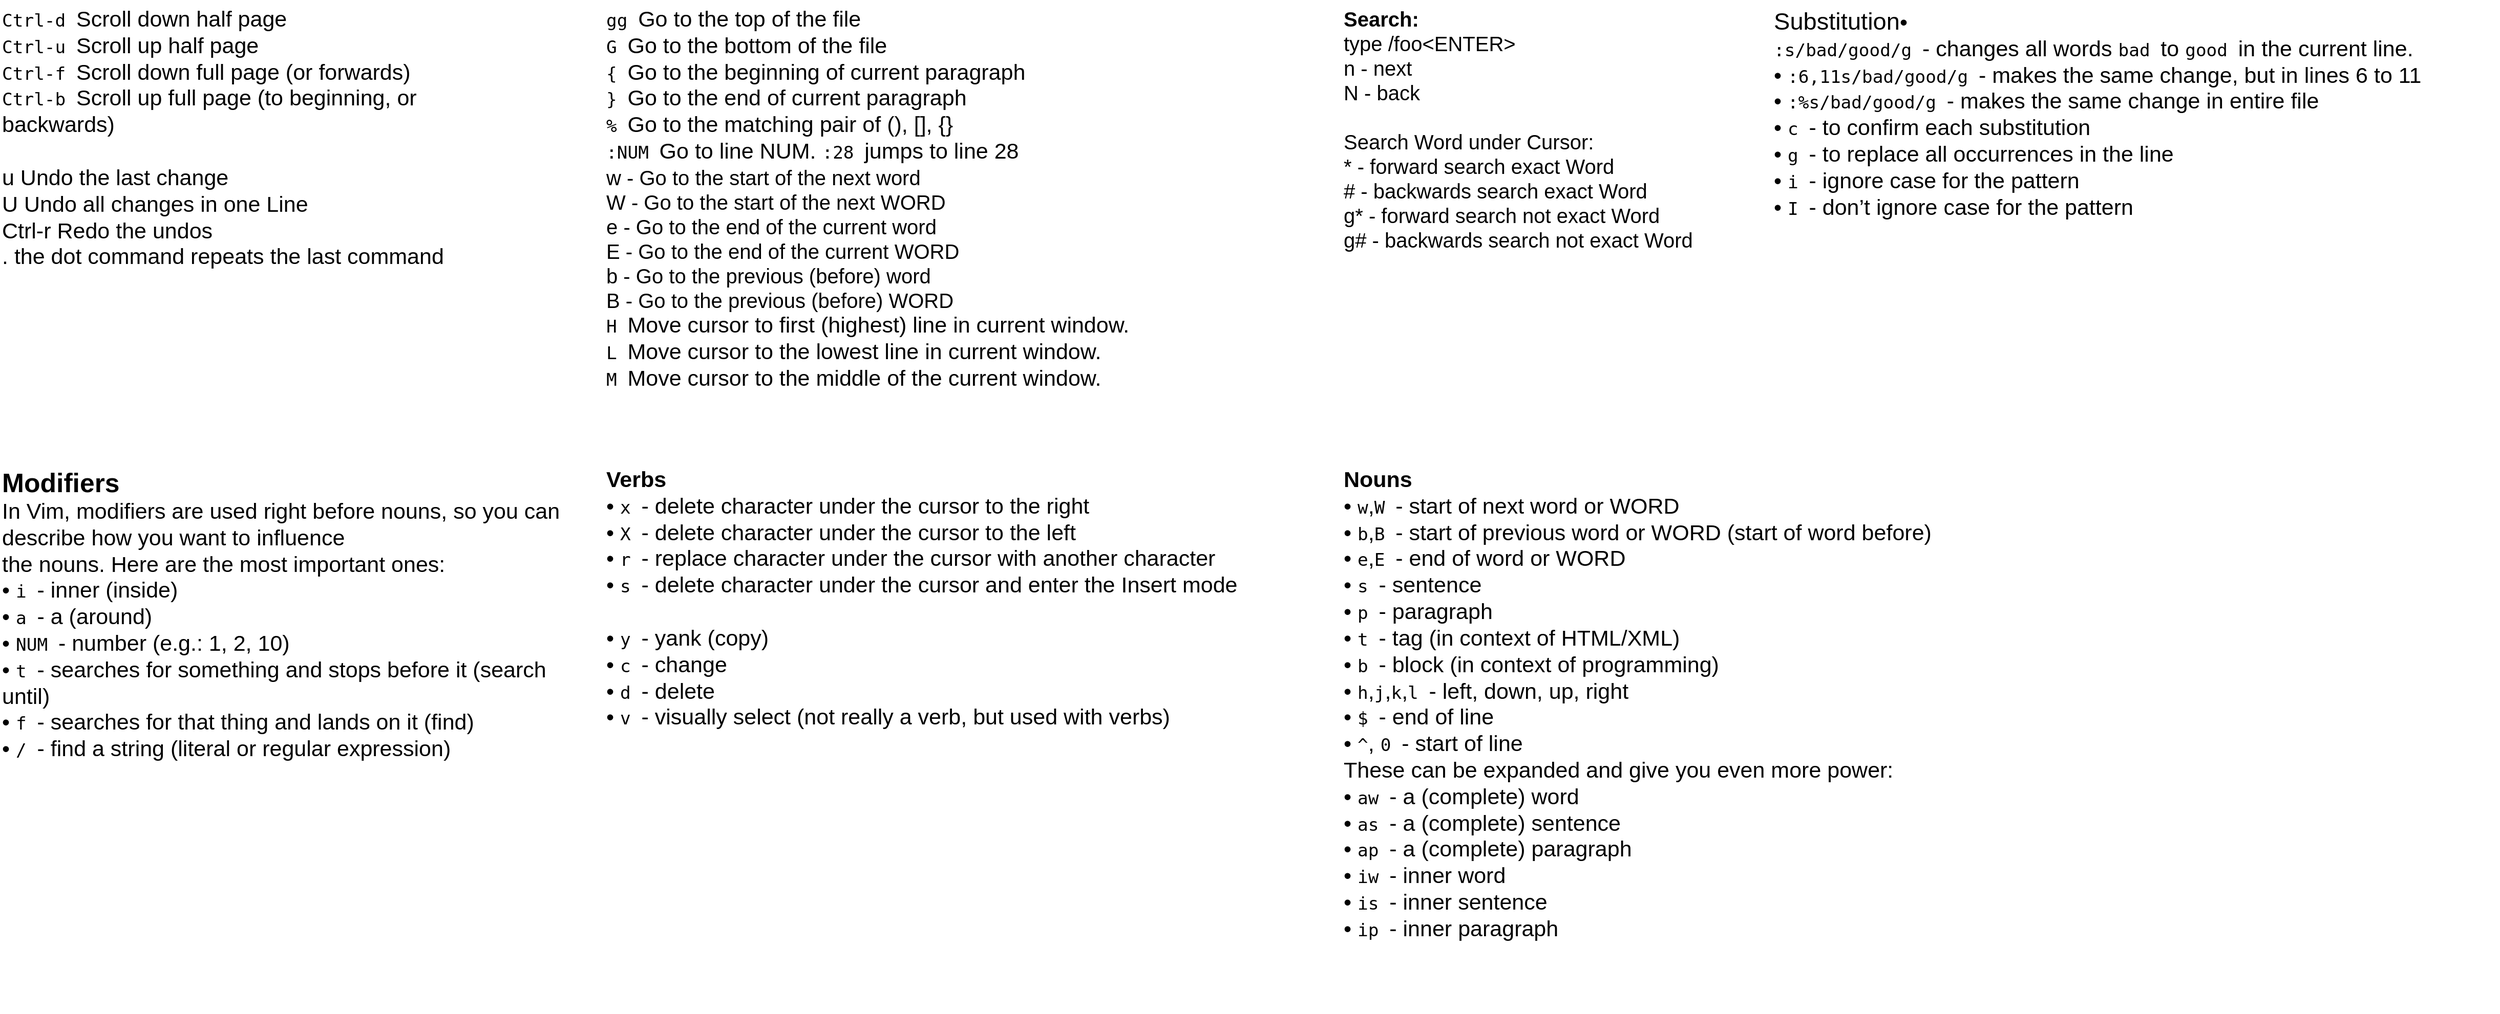 <mxfile version="18.0.6" type="github">
  <diagram id="BKyIBWXtHGFlfNe0NvQe" name="Page-1">
    <mxGraphModel dx="3231" dy="1087" grid="1" gridSize="10" guides="1" tooltips="1" connect="1" arrows="1" fold="1" page="1" pageScale="1" pageWidth="1200" pageHeight="1920" math="0" shadow="0">
      <root>
        <mxCell id="0" />
        <mxCell id="1" parent="0" />
        <mxCell id="8CGCrLb8g6kRV5iT2Z4M-1" value="&lt;span id=&quot;page83R_mcid0&quot; class=&quot;markedContent&quot;&gt;&lt;span dir=&quot;ltr&quot; role=&quot;presentation&quot; style=&quot;left: 432.062px; top: 975.071px; font-size: 17.215px; font-family: monospace; transform: scaleX(1.0);&quot;&gt;gg&lt;/span&gt;&lt;span dir=&quot;ltr&quot; role=&quot;presentation&quot; style=&quot;left: 452.79px; top: 975.071px; font-size: 17.215px; font-family: monospace;&quot;&gt; &lt;/span&gt;&lt;span dir=&quot;ltr&quot; role=&quot;presentation&quot; style=&quot;left: 582.403px; top: 971.772px; font-size: 21.519px; font-family: sans-serif; transform: scaleX(1.007);&quot;&gt;Go to the top of the file&lt;/span&gt;&lt;br role=&quot;presentation&quot;&gt;&lt;span dir=&quot;ltr&quot; role=&quot;presentation&quot; style=&quot;left: 432.062px; top: 1005.2px; font-size: 17.215px; font-family: monospace;&quot;&gt;G&lt;/span&gt;&lt;span dir=&quot;ltr&quot; role=&quot;presentation&quot; style=&quot;left: 442.426px; top: 1005.2px; font-size: 17.215px; font-family: monospace;&quot;&gt; &lt;/span&gt;&lt;span dir=&quot;ltr&quot; role=&quot;presentation&quot; style=&quot;left: 582.403px; top: 1001.9px; font-size: 21.519px; font-family: sans-serif; transform: scaleX(1.004);&quot;&gt;Go to the bottom of the file&lt;/span&gt;&lt;br role=&quot;presentation&quot;&gt;&lt;span dir=&quot;ltr&quot; role=&quot;presentation&quot; style=&quot;left: 432.062px; top: 1035.33px; font-size: 17.215px; font-family: monospace;&quot;&gt;{&lt;/span&gt;&lt;span dir=&quot;ltr&quot; role=&quot;presentation&quot; style=&quot;left: 442.426px; top: 1035.33px; font-size: 17.215px; font-family: monospace;&quot;&gt; &lt;/span&gt;&lt;span dir=&quot;ltr&quot; role=&quot;presentation&quot; style=&quot;left: 582.403px; top: 1032.03px; font-size: 21.519px; font-family: sans-serif; transform: scaleX(1.021);&quot;&gt;Go to the beginning of current paragraph&lt;/span&gt;&lt;br role=&quot;presentation&quot;&gt;&lt;span dir=&quot;ltr&quot; role=&quot;presentation&quot; style=&quot;left: 432.062px; top: 1065.45px; font-size: 17.215px; font-family: monospace;&quot;&gt;}&lt;/span&gt;&lt;span dir=&quot;ltr&quot; role=&quot;presentation&quot; style=&quot;left: 442.426px; top: 1065.45px; font-size: 17.215px; font-family: monospace;&quot;&gt; &lt;/span&gt;&lt;span dir=&quot;ltr&quot; role=&quot;presentation&quot; style=&quot;left: 582.403px; top: 1062.15px; font-size: 21.519px; font-family: sans-serif; transform: scaleX(1.018);&quot;&gt;Go to the end of current paragraph&lt;/span&gt;&lt;br role=&quot;presentation&quot;&gt;&lt;span dir=&quot;ltr&quot; role=&quot;presentation&quot; style=&quot;left: 432.062px; top: 1095.58px; font-size: 17.215px; font-family: monospace;&quot;&gt;%&lt;/span&gt;&lt;span dir=&quot;ltr&quot; role=&quot;presentation&quot; style=&quot;left: 442.426px; top: 1095.58px; font-size: 17.215px; font-family: monospace;&quot;&gt; &lt;/span&gt;&lt;span dir=&quot;ltr&quot; role=&quot;presentation&quot; style=&quot;left: 582.403px; top: 1092.28px; font-size: 21.519px; font-family: sans-serif; transform: scaleX(1.01);&quot;&gt;Go to the matching pair of (), [], {}&lt;/span&gt;&lt;br role=&quot;presentation&quot;&gt;&lt;span dir=&quot;ltr&quot; role=&quot;presentation&quot; style=&quot;left: 432.062px; top: 1155.83px; font-size: 17.215px; font-family: monospace; transform: scaleX(1.0);&quot;&gt;:NUM&lt;/span&gt;&lt;span dir=&quot;ltr&quot; role=&quot;presentation&quot; style=&quot;left: 473.517px; top: 1155.83px; font-size: 17.215px; font-family: monospace;&quot;&gt; &lt;/span&gt;&lt;span dir=&quot;ltr&quot; role=&quot;presentation&quot; style=&quot;left: 582.403px; top: 1152.53px; font-size: 21.519px; font-family: sans-serif; transform: scaleX(1.062);&quot;&gt;Go to line NUM.&lt;/span&gt;&lt;span dir=&quot;ltr&quot; role=&quot;presentation&quot; style=&quot;left: 760.904px; top: 1152.53px; font-size: 21.519px; font-family: sans-serif;&quot;&gt; &lt;/span&gt;&lt;span dir=&quot;ltr&quot; role=&quot;presentation&quot; style=&quot;left: 767.748px; top: 1155.83px; font-size: 17.215px; font-family: monospace; transform: scaleX(1.0);&quot;&gt;:28&lt;/span&gt;&lt;span dir=&quot;ltr&quot; role=&quot;presentation&quot; style=&quot;left: 798.839px; top: 1155.83px; font-size: 17.215px; font-family: monospace;&quot;&gt; &lt;/span&gt;&lt;span dir=&quot;ltr&quot; role=&quot;presentation&quot; style=&quot;left: 805.682px; top: 1152.53px; font-size: 21.519px; font-family: sans-serif; transform: scaleX(1.011);&quot;&gt;jumps to line 28&lt;/span&gt;&lt;/span&gt;&lt;div style=&quot;font-size: 20px;&quot;&gt;&lt;font style=&quot;font-size: 20px;&quot;&gt;&lt;span id=&quot;page80R_mcid0&quot; class=&quot;markedContent&quot;&gt;&lt;span dir=&quot;ltr&quot; role=&quot;presentation&quot; style=&quot;left: 501.065px; top: 930.726px;&quot;&gt;w&lt;/span&gt;&lt;span dir=&quot;ltr&quot; role=&quot;presentation&quot; style=&quot;left: 511.429px; top: 930.726px;&quot;&gt; - &lt;/span&gt;&lt;span dir=&quot;ltr&quot; role=&quot;presentation&quot; style=&quot;left: 574.171px; top: 927.427px; transform: scaleX(1.005);&quot;&gt;Go to the start of the next&lt;/span&gt;&lt;span dir=&quot;ltr&quot; role=&quot;presentation&quot; style=&quot;left: 857.234px; top: 927.427px;&quot;&gt; &lt;/span&gt;&lt;span dir=&quot;ltr&quot; role=&quot;presentation&quot; style=&quot;left: 864.077px; top: 927.427px;&quot;&gt;w&lt;/span&gt;&lt;span dir=&quot;ltr&quot; role=&quot;presentation&quot; style=&quot;left: 882.605px; top: 927.427px; transform: scaleX(1.049);&quot;&gt;ord&lt;/span&gt;&lt;br role=&quot;presentation&quot;&gt;&lt;span dir=&quot;ltr&quot; role=&quot;presentation&quot; style=&quot;left: 501.065px; top: 960.854px;&quot;&gt;W&lt;/span&gt;&lt;span dir=&quot;ltr&quot; role=&quot;presentation&quot; style=&quot;left: 511.429px; top: 960.854px;&quot;&gt; - &lt;/span&gt;&lt;span dir=&quot;ltr&quot; role=&quot;presentation&quot; style=&quot;left: 574.171px; top: 957.554px; transform: scaleX(1.005);&quot;&gt;Go to the start of the next&lt;/span&gt;&lt;span dir=&quot;ltr&quot; role=&quot;presentation&quot; style=&quot;left: 857.234px; top: 957.554px;&quot;&gt; &lt;/span&gt;&lt;span dir=&quot;ltr&quot; role=&quot;presentation&quot; style=&quot;left: 864.077px; top: 957.554px;&quot;&gt;W&lt;/span&gt;&lt;span dir=&quot;ltr&quot; role=&quot;presentation&quot; style=&quot;left: 888.245px; top: 957.554px; transform: scaleX(1.055);&quot;&gt;ORD&lt;/span&gt;&lt;br role=&quot;presentation&quot;&gt;&lt;span dir=&quot;ltr&quot; role=&quot;presentation&quot; style=&quot;left: 501.065px; top: 990.981px;&quot;&gt;e&lt;/span&gt;&lt;span dir=&quot;ltr&quot; role=&quot;presentation&quot; style=&quot;left: 511.429px; top: 990.981px;&quot;&gt; &lt;/span&gt;&lt;span dir=&quot;ltr&quot; role=&quot;presentation&quot; style=&quot;left: 574.171px; top: 987.681px; transform: scaleX(1.003);&quot;&gt;- Go to the&lt;/span&gt;&lt;span dir=&quot;ltr&quot; role=&quot;presentation&quot; style=&quot;left: 674.859px; top: 987.681px;&quot;&gt; &lt;/span&gt;&lt;span dir=&quot;ltr&quot; role=&quot;presentation&quot; style=&quot;left: 681.703px; top: 987.681px;&quot;&gt;e&lt;/span&gt;&lt;span dir=&quot;ltr&quot; role=&quot;presentation&quot; style=&quot;left: 695.39px; top: 987.681px; transform: scaleX(1.026);&quot;&gt;nd of the current&lt;/span&gt;&lt;span dir=&quot;ltr&quot; role=&quot;presentation&quot; style=&quot;left: 881.445px; top: 987.681px;&quot;&gt; &lt;/span&gt;&lt;span dir=&quot;ltr&quot; role=&quot;presentation&quot; style=&quot;left: 888.288px; top: 987.681px; transform: scaleX(1.121);&quot;&gt;word&lt;/span&gt;&lt;br role=&quot;presentation&quot;&gt;&lt;span dir=&quot;ltr&quot; role=&quot;presentation&quot; style=&quot;left: 501.065px; top: 1021.11px;&quot;&gt;E&lt;/span&gt;&lt;span dir=&quot;ltr&quot; role=&quot;presentation&quot; style=&quot;left: 511.429px; top: 1021.11px;&quot;&gt; - &lt;/span&gt;&lt;span dir=&quot;ltr&quot; role=&quot;presentation&quot; style=&quot;left: 574.171px; top: 1017.81px; transform: scaleX(1.003);&quot;&gt;Go to the&lt;/span&gt;&lt;span dir=&quot;ltr&quot; role=&quot;presentation&quot; style=&quot;left: 674.859px; top: 1017.81px;&quot;&gt; &lt;/span&gt;&lt;span dir=&quot;ltr&quot; role=&quot;presentation&quot; style=&quot;left: 681.703px; top: 1017.81px;&quot;&gt;e&lt;/span&gt;&lt;span dir=&quot;ltr&quot; role=&quot;presentation&quot; style=&quot;left: 695.39px; top: 1017.81px; transform: scaleX(1.026);&quot;&gt;nd of the current&lt;/span&gt;&lt;span dir=&quot;ltr&quot; role=&quot;presentation&quot; style=&quot;left: 881.445px; top: 1017.81px;&quot;&gt; &lt;/span&gt;&lt;span dir=&quot;ltr&quot; role=&quot;presentation&quot; style=&quot;left: 888.288px; top: 1017.81px; transform: scaleX(1.14);&quot;&gt;WORD&lt;/span&gt;&lt;br role=&quot;presentation&quot;&gt;&lt;span dir=&quot;ltr&quot; role=&quot;presentation&quot; style=&quot;left: 501.065px; top: 1051.24px;&quot;&gt;b&lt;/span&gt;&lt;span dir=&quot;ltr&quot; role=&quot;presentation&quot; style=&quot;left: 511.429px; top: 1051.24px;&quot;&gt; - &lt;/span&gt;&lt;span dir=&quot;ltr&quot; role=&quot;presentation&quot; style=&quot;left: 574.171px; top: 1047.94px; transform: scaleX(1.009);&quot;&gt;Go to the previous (&lt;/span&gt;&lt;span dir=&quot;ltr&quot; role=&quot;presentation&quot; style=&quot;left: 790.632px; top: 1047.94px;&quot;&gt;b&lt;/span&gt;&lt;span dir=&quot;ltr&quot; role=&quot;presentation&quot; style=&quot;left: 805.675px; top: 1047.94px; transform: scaleX(1.017);&quot;&gt;efore)&lt;/span&gt;&lt;span dir=&quot;ltr&quot; role=&quot;presentation&quot; style=&quot;left: 870.749px; top: 1047.94px;&quot;&gt; &lt;/span&gt;&lt;span dir=&quot;ltr&quot; role=&quot;presentation&quot; style=&quot;left: 877.591px; top: 1047.94px; transform: scaleX(1.121);&quot;&gt;word&lt;/span&gt;&lt;br role=&quot;presentation&quot;&gt;&lt;span dir=&quot;ltr&quot; role=&quot;presentation&quot; style=&quot;left: 501.065px; top: 1081.36px;&quot;&gt;B&lt;/span&gt;&lt;span dir=&quot;ltr&quot; role=&quot;presentation&quot; style=&quot;left: 511.429px; top: 1081.36px;&quot;&gt; - &lt;/span&gt;&lt;span dir=&quot;ltr&quot; role=&quot;presentation&quot; style=&quot;left: 574.171px; top: 1078.06px; transform: scaleX(1.009);&quot;&gt;Go to the previous (&lt;/span&gt;&lt;span dir=&quot;ltr&quot; role=&quot;presentation&quot; style=&quot;left: 790.632px; top: 1078.06px;&quot;&gt;b&lt;/span&gt;&lt;span dir=&quot;ltr&quot; role=&quot;presentation&quot; style=&quot;left: 805.675px; top: 1078.06px; transform: scaleX(1.017);&quot;&gt;efore)&lt;/span&gt;&lt;span dir=&quot;ltr&quot; role=&quot;presentation&quot; style=&quot;left: 870.749px; top: 1078.06px;&quot;&gt; &lt;/span&gt;&lt;span dir=&quot;ltr&quot; role=&quot;presentation&quot; style=&quot;left: 877.591px; top: 1078.06px; transform: scaleX(1.14);&quot;&gt;WORD&lt;/span&gt;&lt;/span&gt;&lt;/font&gt;&lt;/div&gt;&lt;div style=&quot;font-size: 20px;&quot;&gt;&lt;span id=&quot;page83R_mcid0&quot; class=&quot;markedContent&quot;&gt;&lt;span dir=&quot;ltr&quot; role=&quot;presentation&quot; style=&quot;left: 406.918px; top: 1451.77px; font-size: 17.215px; font-family: monospace;&quot;&gt;H&lt;/span&gt;&lt;span dir=&quot;ltr&quot; role=&quot;presentation&quot; style=&quot;left: 417.281px; top: 1451.77px; font-size: 17.215px; font-family: monospace;&quot;&gt; &lt;/span&gt;&lt;span dir=&quot;ltr&quot; role=&quot;presentation&quot; style=&quot;left: 480.026px; top: 1448.47px; font-size: 21.519px; font-family: sans-serif; transform: scaleX(1.033);&quot;&gt;Move cursor to first (&lt;/span&gt;&lt;span dir=&quot;ltr&quot; role=&quot;presentation&quot; style=&quot;left: 712.087px; top: 1448.47px; font-size: 21.519px; font-family: sans-serif;&quot;&gt;h&lt;/span&gt;&lt;span dir=&quot;ltr&quot; role=&quot;presentation&quot; style=&quot;left: 727.733px; top: 1448.47px; font-size: 21.519px; font-family: sans-serif; transform: scaleX(1.03);&quot;&gt;ighest) line in current window.&lt;/span&gt;&lt;br role=&quot;presentation&quot;&gt;&lt;span dir=&quot;ltr&quot; role=&quot;presentation&quot; style=&quot;left: 406.918px; top: 1481.9px; font-size: 17.215px; font-family: monospace;&quot;&gt;L&lt;/span&gt;&lt;span dir=&quot;ltr&quot; role=&quot;presentation&quot; style=&quot;left: 417.281px; top: 1481.9px; font-size: 17.215px; font-family: monospace;&quot;&gt; &lt;/span&gt;&lt;span dir=&quot;ltr&quot; role=&quot;presentation&quot; style=&quot;left: 480.026px; top: 1478.6px; font-size: 21.519px; font-family: sans-serif; transform: scaleX(1.025);&quot;&gt;Move cursor to the&lt;/span&gt;&lt;span dir=&quot;ltr&quot; role=&quot;presentation&quot; style=&quot;left: 687.772px; top: 1478.6px; font-size: 21.519px; font-family: sans-serif;&quot;&gt; &lt;/span&gt;&lt;span dir=&quot;ltr&quot; role=&quot;presentation&quot; style=&quot;left: 694.615px; top: 1478.6px; font-size: 21.519px; font-family: sans-serif;&quot;&gt;l&lt;/span&gt;&lt;span dir=&quot;ltr&quot; role=&quot;presentation&quot; style=&quot;left: 702.792px; top: 1478.6px; font-size: 21.519px; font-family: sans-serif; transform: scaleX(1.029);&quot;&gt;owest line in current window.&lt;/span&gt;&lt;br role=&quot;presentation&quot;&gt;&lt;span dir=&quot;ltr&quot; role=&quot;presentation&quot; style=&quot;left: 406.918px; top: 1512.03px; font-size: 17.215px; font-family: monospace;&quot;&gt;M&lt;/span&gt;&lt;span dir=&quot;ltr&quot; role=&quot;presentation&quot; style=&quot;left: 417.281px; top: 1512.03px; font-size: 17.215px; font-family: monospace;&quot;&gt; &lt;/span&gt;&lt;span dir=&quot;ltr&quot; role=&quot;presentation&quot; style=&quot;left: 480.026px; top: 1508.73px; font-size: 21.519px; font-family: sans-serif; transform: scaleX(1.025);&quot;&gt;Move cursor to the&lt;/span&gt;&lt;span dir=&quot;ltr&quot; role=&quot;presentation&quot; style=&quot;left: 687.772px; top: 1508.73px; font-size: 21.519px; font-family: sans-serif;&quot;&gt; &lt;/span&gt;&lt;span dir=&quot;ltr&quot; role=&quot;presentation&quot; style=&quot;left: 694.615px; top: 1508.73px; font-size: 21.519px; font-family: sans-serif;&quot;&gt;m&lt;/span&gt;&lt;span dir=&quot;ltr&quot; role=&quot;presentation&quot; style=&quot;left: 717.382px; top: 1508.73px; font-size: 21.519px; font-family: sans-serif; transform: scaleX(1.027);&quot;&gt;iddle of the current window.&lt;/span&gt;&lt;/span&gt;&lt;font style=&quot;font-size: 20px;&quot;&gt;&lt;span id=&quot;page80R_mcid0&quot; class=&quot;markedContent&quot;&gt;&lt;span dir=&quot;ltr&quot; role=&quot;presentation&quot; style=&quot;left: 877.591px; top: 1078.06px; transform: scaleX(1.14);&quot;&gt;&lt;/span&gt;&lt;/span&gt;&lt;/font&gt;&lt;/div&gt;&lt;div&gt;&lt;span id=&quot;page80R_mcid0&quot; class=&quot;markedContent&quot;&gt;&lt;span dir=&quot;ltr&quot; role=&quot;presentation&quot; style=&quot;left: 501.065px; top: 930.726px; font-size: 17.215px; font-family: monospace;&quot;&gt;&lt;/span&gt;&lt;span dir=&quot;ltr&quot; role=&quot;presentation&quot; style=&quot;left: 877.591px; top: 1078.06px; font-size: 21.519px; font-family: sans-serif; transform: scaleX(1.14);&quot;&gt;&lt;/span&gt;&lt;/span&gt;&lt;/div&gt;" style="text;html=1;strokeColor=none;fillColor=none;align=left;verticalAlign=top;whiteSpace=wrap;rounded=0;" parent="1" vertex="1">
          <mxGeometry x="-400" y="40" width="710" height="600" as="geometry" />
        </mxCell>
        <mxCell id="8CGCrLb8g6kRV5iT2Z4M-2" value="&lt;div style=&quot;font-size: 20px;&quot;&gt;&lt;span id=&quot;page83R_mcid0&quot; class=&quot;markedContent&quot;&gt;&lt;span dir=&quot;ltr&quot; role=&quot;presentation&quot; style=&quot;left: 404.057px; top: 554.138px; font-size: 17.215px; font-family: monospace; transform: scaleX(1.0);&quot;&gt;Ctrl-d&lt;/span&gt;&lt;span dir=&quot;ltr&quot; role=&quot;presentation&quot; style=&quot;left: 466.239px; top: 554.138px; font-size: 17.215px; font-family: monospace;&quot;&gt; &lt;/span&gt;&lt;span dir=&quot;ltr&quot; role=&quot;presentation&quot; style=&quot;left: 538.258px; top: 550.838px; font-size: 21.519px; font-family: sans-serif; transform: scaleX(1.082);&quot;&gt;Scroll&lt;/span&gt;&lt;span dir=&quot;ltr&quot; role=&quot;presentation&quot; style=&quot;left: 602.062px; top: 550.838px; font-size: 21.519px; font-family: sans-serif;&quot;&gt; &lt;/span&gt;&lt;span dir=&quot;ltr&quot; role=&quot;presentation&quot; style=&quot;left: 608.904px; top: 550.838px; font-size: 21.519px; font-family: sans-serif;&quot;&gt;d&lt;/span&gt;&lt;span dir=&quot;ltr&quot; role=&quot;presentation&quot; style=&quot;left: 623.947px; top: 550.838px; font-size: 21.519px; font-family: sans-serif; transform: scaleX(1.009);&quot;&gt;own half page&lt;/span&gt;&lt;br role=&quot;presentation&quot;&gt;&lt;span dir=&quot;ltr&quot; role=&quot;presentation&quot; style=&quot;left: 404.057px; top: 584.265px; font-size: 17.215px; font-family: monospace; transform: scaleX(1.0);&quot;&gt;Ctrl-u&lt;/span&gt;&lt;span dir=&quot;ltr&quot; role=&quot;presentation&quot; style=&quot;left: 466.239px; top: 584.265px; font-size: 17.215px; font-family: monospace;&quot;&gt; &lt;/span&gt;&lt;span dir=&quot;ltr&quot; role=&quot;presentation&quot; style=&quot;left: 538.258px; top: 580.965px; font-size: 21.519px; font-family: sans-serif; transform: scaleX(1.082);&quot;&gt;Scroll&lt;/span&gt;&lt;span dir=&quot;ltr&quot; role=&quot;presentation&quot; style=&quot;left: 602.062px; top: 580.965px; font-size: 21.519px; font-family: sans-serif;&quot;&gt; &lt;/span&gt;&lt;span dir=&quot;ltr&quot; role=&quot;presentation&quot; style=&quot;left: 608.904px; top: 580.965px; font-size: 21.519px; font-family: sans-serif;&quot;&gt;u&lt;/span&gt;&lt;span dir=&quot;ltr&quot; role=&quot;presentation&quot; style=&quot;left: 624.55px; top: 580.965px; font-size: 21.519px; font-family: sans-serif; transform: scaleX(1.006);&quot;&gt;p half page&lt;/span&gt;&lt;br role=&quot;presentation&quot;&gt;&lt;span dir=&quot;ltr&quot; role=&quot;presentation&quot; style=&quot;left: 404.057px; top: 614.392px; font-size: 17.215px; font-family: monospace; transform: scaleX(1.0);&quot;&gt;Ctrl-f&lt;/span&gt;&lt;span dir=&quot;ltr&quot; role=&quot;presentation&quot; style=&quot;left: 466.239px; top: 614.392px; font-size: 17.215px; font-family: monospace;&quot;&gt; &lt;/span&gt;&lt;span dir=&quot;ltr&quot; role=&quot;presentation&quot; style=&quot;left: 538.258px; top: 611.092px; font-size: 21.519px; font-family: sans-serif; transform: scaleX(1.047);&quot;&gt;Scroll down&lt;/span&gt;&lt;span dir=&quot;ltr&quot; role=&quot;presentation&quot; style=&quot;left: 667.91px; top: 611.092px; font-size: 21.519px; font-family: sans-serif;&quot;&gt; &lt;/span&gt;&lt;span dir=&quot;ltr&quot; role=&quot;presentation&quot; style=&quot;left: 674.753px; top: 611.092px; font-size: 21.519px; font-family: sans-serif;&quot;&gt;f&lt;/span&gt;&lt;span dir=&quot;ltr&quot; role=&quot;presentation&quot; style=&quot;left: 684.005px; top: 611.092px; font-size: 21.519px; font-family: sans-serif; transform: scaleX(1.022);&quot;&gt;ull page (or&lt;/span&gt;&lt;span dir=&quot;ltr&quot; role=&quot;presentation&quot; style=&quot;left: 810.064px; top: 611.092px; font-size: 21.519px; font-family: sans-serif;&quot;&gt; &lt;/span&gt;&lt;span dir=&quot;ltr&quot; role=&quot;presentation&quot; style=&quot;left: 816.907px; top: 611.092px; font-size: 21.519px; font-family: sans-serif;&quot;&gt;f&lt;/span&gt;&lt;span dir=&quot;ltr&quot; role=&quot;presentation&quot; style=&quot;left: 826.162px; top: 611.092px; font-size: 21.519px; font-family: sans-serif; transform: scaleX(1.036);&quot;&gt;orwards)&lt;/span&gt;&lt;br role=&quot;presentation&quot;&gt;&lt;span dir=&quot;ltr&quot; role=&quot;presentation&quot; style=&quot;left: 404.057px; top: 644.519px; font-size: 17.215px; font-family: monospace; transform: scaleX(1.0);&quot;&gt;Ctrl-b&lt;/span&gt;&lt;span dir=&quot;ltr&quot; role=&quot;presentation&quot; style=&quot;left: 466.239px; top: 644.519px; font-size: 17.215px; font-family: monospace;&quot;&gt; &lt;/span&gt;&lt;span dir=&quot;ltr&quot; role=&quot;presentation&quot; style=&quot;left: 538.258px; top: 641.22px; font-size: 21.519px; font-family: sans-serif; transform: scaleX(1.03);&quot;&gt;Scroll up full page (to&lt;/span&gt;&lt;span dir=&quot;ltr&quot; role=&quot;presentation&quot; style=&quot;left: 775.764px; top: 641.22px; font-size: 21.519px; font-family: sans-serif;&quot;&gt; &lt;/span&gt;&lt;span dir=&quot;ltr&quot; role=&quot;presentation&quot; style=&quot;left: 782.606px; top: 641.22px; font-size: 21.519px; font-family: sans-serif;&quot;&gt;b&lt;/span&gt;&lt;span dir=&quot;ltr&quot; role=&quot;presentation&quot; style=&quot;left: 797.65px; top: 641.22px; font-size: 21.519px; font-family: sans-serif; transform: scaleX(1.027);&quot;&gt;eginning, or&lt;/span&gt;&lt;span dir=&quot;ltr&quot; role=&quot;presentation&quot; style=&quot;left: 930.207px; top: 641.22px; font-size: 21.519px; font-family: sans-serif;&quot;&gt; &lt;/span&gt;&lt;span dir=&quot;ltr&quot; role=&quot;presentation&quot; style=&quot;left: 937.049px; top: 641.22px; font-size: 21.519px; font-family: sans-serif;&quot;&gt;b&lt;/span&gt;&lt;span dir=&quot;ltr&quot; role=&quot;presentation&quot; style=&quot;left: 952.092px; top: 641.22px; font-size: 21.519px; font-family: sans-serif; transform: scaleX(1.024);&quot;&gt;ackwards)&lt;/span&gt;&lt;/span&gt;&lt;/div&gt;&lt;div style=&quot;font-size: 20px;&quot;&gt;&lt;span id=&quot;page83R_mcid0&quot; class=&quot;markedContent&quot;&gt;&lt;span dir=&quot;ltr&quot; role=&quot;presentation&quot; style=&quot;left: 952.092px; top: 641.22px; font-size: 21.519px; font-family: sans-serif; transform: scaleX(1.024);&quot;&gt;&lt;br&gt;&lt;/span&gt;&lt;/span&gt;&lt;/div&gt;&lt;div style=&quot;font-size: 20px;&quot;&gt;&lt;span id=&quot;page83R_mcid0&quot; class=&quot;markedContent&quot;&gt;&lt;span dir=&quot;ltr&quot; role=&quot;presentation&quot; style=&quot;left: 952.092px; top: 641.22px; font-size: 21.519px; font-family: sans-serif; transform: scaleX(1.024);&quot;&gt;u Undo the last change&lt;/span&gt;&lt;/span&gt;&lt;/div&gt;&lt;div style=&quot;font-size: 20px;&quot;&gt;&lt;span id=&quot;page83R_mcid0&quot; class=&quot;markedContent&quot;&gt;&lt;span dir=&quot;ltr&quot; role=&quot;presentation&quot; style=&quot;left: 952.092px; top: 641.22px; font-size: 21.519px; font-family: sans-serif; transform: scaleX(1.024);&quot;&gt;U Undo all changes in one Line&lt;/span&gt;&lt;/span&gt;&lt;/div&gt;&lt;div style=&quot;font-size: 20px;&quot;&gt;&lt;span id=&quot;page83R_mcid0&quot; class=&quot;markedContent&quot;&gt;&lt;span dir=&quot;ltr&quot; role=&quot;presentation&quot; style=&quot;left: 952.092px; top: 641.22px; font-size: 21.519px; font-family: sans-serif; transform: scaleX(1.024);&quot;&gt;Ctrl-r Redo the undos&lt;br&gt;&lt;/span&gt;&lt;/span&gt;&lt;/div&gt;&lt;div style=&quot;font-size: 20px;&quot;&gt;&lt;span id=&quot;page83R_mcid0&quot; class=&quot;markedContent&quot;&gt;&lt;span dir=&quot;ltr&quot; role=&quot;presentation&quot; style=&quot;left: 952.092px; top: 641.22px; font-size: 21.519px; font-family: sans-serif; transform: scaleX(1.024);&quot;&gt;. the dot command repeats the last command&lt;br&gt;&lt;/span&gt;&lt;/span&gt;&lt;/div&gt;&lt;div style=&quot;font-size: 20px;&quot;&gt;&lt;span id=&quot;page83R_mcid0&quot; class=&quot;markedContent&quot;&gt;&lt;span dir=&quot;ltr&quot; role=&quot;presentation&quot; style=&quot;left: 952.092px; top: 641.22px; font-size: 21.519px; font-family: sans-serif; transform: scaleX(1.024);&quot;&gt;&lt;br&gt;&lt;/span&gt;&lt;/span&gt;&lt;/div&gt;" style="text;html=1;strokeColor=none;fillColor=none;align=left;verticalAlign=top;whiteSpace=wrap;rounded=0;fontFamily=Helvetica;fontSize=20;" parent="1" vertex="1">
          <mxGeometry x="-990" y="40" width="520" height="300" as="geometry" />
        </mxCell>
        <mxCell id="8CGCrLb8g6kRV5iT2Z4M-3" value="&lt;div&gt;&lt;b&gt;Search:&lt;/b&gt;&lt;/div&gt;&lt;div&gt;type /foo&amp;lt;ENTER&amp;gt;&lt;/div&gt;&lt;div&gt;n - next&lt;/div&gt;&lt;div&gt;N - back&lt;/div&gt;&lt;div&gt;&lt;br&gt;&lt;/div&gt;&lt;div&gt;Search Word under Cursor: &lt;br&gt;&lt;/div&gt;&lt;div&gt;* - forward search exact Word&lt;/div&gt;&lt;div&gt;# - backwards search exact Word&lt;/div&gt;&lt;div&gt;g* - forward search not exact Word&lt;/div&gt;&lt;div&gt;g# - backwards search not exact Word&lt;br&gt;&lt;/div&gt;" style="text;html=1;strokeColor=none;fillColor=none;align=left;verticalAlign=top;whiteSpace=wrap;rounded=0;fontFamily=Helvetica;fontSize=20;" parent="1" vertex="1">
          <mxGeometry x="320" y="40" width="360" height="300" as="geometry" />
        </mxCell>
        <mxCell id="NnfQQq5t3lgXKnAAZFr9-1" value="&lt;div&gt;&lt;span id=&quot;page134R_mcid0&quot; class=&quot;markedContent&quot;&gt;&lt;span dir=&quot;ltr&quot; role=&quot;presentation&quot; style=&quot;left: 255.446px; top: 1316.2px; font-size: 21.519px; font-family: sans-serif;&quot;&gt;&lt;b&gt;Verbs&lt;/b&gt;&lt;br&gt;&lt;/span&gt;&lt;/span&gt;&lt;/div&gt;&lt;div&gt;&lt;span id=&quot;page134R_mcid0&quot; class=&quot;markedContent&quot;&gt;&lt;span dir=&quot;ltr&quot; role=&quot;presentation&quot; style=&quot;left: 255.446px; top: 1316.2px; font-size: 21.519px; font-family: sans-serif;&quot;&gt;•&lt;/span&gt;&lt;span dir=&quot;ltr&quot; role=&quot;presentation&quot; style=&quot;left: 268.143px; top: 1316.2px; font-size: 21.519px; font-family: sans-serif;&quot;&gt; &lt;/span&gt;&lt;span dir=&quot;ltr&quot; role=&quot;presentation&quot; style=&quot;left: 280.099px; top: 1319.5px; font-size: 17.215px; font-family: monospace;&quot;&gt;x&lt;/span&gt;&lt;span dir=&quot;ltr&quot; role=&quot;presentation&quot; style=&quot;left: 290.463px; top: 1319.5px; font-size: 17.215px; font-family: monospace;&quot;&gt; &lt;/span&gt;&lt;span dir=&quot;ltr&quot; role=&quot;presentation&quot; style=&quot;left: 297.305px; top: 1316.2px; font-size: 21.519px; font-family: sans-serif; transform: scaleX(1.018);&quot;&gt;- delete character under the cursor to the right&lt;/span&gt;&lt;/span&gt;&lt;/div&gt;&lt;div&gt;&lt;span id=&quot;page134R_mcid0&quot; class=&quot;markedContent&quot;&gt;&lt;/span&gt;&lt;/div&gt;&lt;span id=&quot;page134R_mcid0&quot; class=&quot;markedContent&quot;&gt;&lt;span dir=&quot;ltr&quot; role=&quot;presentation&quot; style=&quot;left: 255.446px; top: 1361.39px; font-size: 21.519px; font-family: sans-serif;&quot;&gt;•&lt;/span&gt;&lt;span dir=&quot;ltr&quot; role=&quot;presentation&quot; style=&quot;left: 268.143px; top: 1361.39px; font-size: 21.519px; font-family: sans-serif;&quot;&gt; &lt;/span&gt;&lt;span dir=&quot;ltr&quot; role=&quot;presentation&quot; style=&quot;left: 280.099px; top: 1364.69px; font-size: 17.215px; font-family: monospace;&quot;&gt;X&lt;/span&gt;&lt;span dir=&quot;ltr&quot; role=&quot;presentation&quot; style=&quot;left: 290.463px; top: 1364.69px; font-size: 17.215px; font-family: monospace;&quot;&gt; &lt;/span&gt;&lt;span dir=&quot;ltr&quot; role=&quot;presentation&quot; style=&quot;left: 297.305px; top: 1361.39px; font-size: 21.519px; font-family: sans-serif; transform: scaleX(1.016);&quot;&gt;- delete character under the cursor to the left&lt;/span&gt;&lt;br role=&quot;presentation&quot;&gt;&lt;span dir=&quot;ltr&quot; role=&quot;presentation&quot; style=&quot;left: 255.446px; top: 1406.58px; font-size: 21.519px; font-family: sans-serif;&quot;&gt;•&lt;/span&gt;&lt;span dir=&quot;ltr&quot; role=&quot;presentation&quot; style=&quot;left: 268.143px; top: 1406.58px; font-size: 21.519px; font-family: sans-serif;&quot;&gt; &lt;/span&gt;&lt;span dir=&quot;ltr&quot; role=&quot;presentation&quot; style=&quot;left: 280.099px; top: 1409.88px; font-size: 17.215px; font-family: monospace;&quot;&gt;r&lt;/span&gt;&lt;span dir=&quot;ltr&quot; role=&quot;presentation&quot; style=&quot;left: 290.463px; top: 1409.88px; font-size: 17.215px; font-family: monospace;&quot;&gt; &lt;/span&gt;&lt;span dir=&quot;ltr&quot; role=&quot;presentation&quot; style=&quot;left: 297.305px; top: 1406.58px; font-size: 21.519px; font-family: sans-serif; transform: scaleX(1.022);&quot;&gt;- replace character under the cursor with another character&lt;/span&gt;&lt;br role=&quot;presentation&quot;&gt;&lt;/span&gt;&lt;div&gt;&lt;span id=&quot;page134R_mcid0&quot; class=&quot;markedContent&quot;&gt;&lt;span dir=&quot;ltr&quot; role=&quot;presentation&quot; style=&quot;left: 255.446px; top: 1451.77px; font-size: 21.519px; font-family: sans-serif;&quot;&gt;•&lt;/span&gt;&lt;span dir=&quot;ltr&quot; role=&quot;presentation&quot; style=&quot;left: 268.143px; top: 1451.77px; font-size: 21.519px; font-family: sans-serif;&quot;&gt; &lt;/span&gt;&lt;span dir=&quot;ltr&quot; role=&quot;presentation&quot; style=&quot;left: 280.099px; top: 1455.07px; font-size: 17.215px; font-family: monospace;&quot;&gt;s&lt;/span&gt;&lt;span dir=&quot;ltr&quot; role=&quot;presentation&quot; style=&quot;left: 290.463px; top: 1455.07px; font-size: 17.215px; font-family: monospace;&quot;&gt; &lt;/span&gt;&lt;span dir=&quot;ltr&quot; role=&quot;presentation&quot; style=&quot;left: 297.305px; top: 1451.77px; font-size: 21.519px; font-family: sans-serif; transform: scaleX(1.014);&quot;&gt;- delete character under the cursor and enter the Insert mode&lt;/span&gt;&lt;/span&gt;&lt;/div&gt;&lt;div&gt;&lt;span id=&quot;page134R_mcid0&quot; class=&quot;markedContent&quot;&gt;&lt;span dir=&quot;ltr&quot; role=&quot;presentation&quot; style=&quot;left: 297.305px; top: 1451.77px; font-size: 21.519px; font-family: sans-serif; transform: scaleX(1.014);&quot;&gt;&lt;br&gt;&lt;/span&gt;&lt;/span&gt;&lt;/div&gt;&lt;div&gt;&lt;span id=&quot;page137R_mcid0&quot; class=&quot;markedContent&quot;&gt;&lt;span dir=&quot;ltr&quot; role=&quot;presentation&quot; style=&quot;left: 255.446px; top: 280.701px; font-size: 21.519px; font-family: sans-serif;&quot;&gt;•&lt;/span&gt;&lt;span dir=&quot;ltr&quot; role=&quot;presentation&quot; style=&quot;left: 268.143px; top: 280.701px; font-size: 21.519px; font-family: sans-serif;&quot;&gt; &lt;/span&gt;&lt;span dir=&quot;ltr&quot; role=&quot;presentation&quot; style=&quot;left: 280.099px; top: 284.001px; font-size: 17.215px; font-family: monospace;&quot;&gt;y&lt;/span&gt;&lt;span dir=&quot;ltr&quot; role=&quot;presentation&quot; style=&quot;left: 290.463px; top: 284.001px; font-size: 17.215px; font-family: monospace;&quot;&gt; &lt;/span&gt;&lt;span dir=&quot;ltr&quot; role=&quot;presentation&quot; style=&quot;left: 297.305px; top: 280.701px; font-size: 21.519px; font-family: sans-serif;&quot;&gt;-&lt;/span&gt;&lt;span dir=&quot;ltr&quot; role=&quot;presentation&quot; style=&quot;left: 304.578px; top: 280.701px; font-size: 21.519px; font-family: sans-serif;&quot;&gt; &lt;/span&gt;&lt;span dir=&quot;ltr&quot; role=&quot;presentation&quot; style=&quot;left: 311.422px; top: 280.701px; font-size: 21.519px; font-family: sans-serif;&quot;&gt;y&lt;/span&gt;&lt;span dir=&quot;ltr&quot; role=&quot;presentation&quot; style=&quot;left: 323.923px; top: 280.701px; font-size: 21.519px; font-family: sans-serif; transform: scaleX(1.0);&quot;&gt;ank (copy)&lt;/span&gt;&lt;br role=&quot;presentation&quot;&gt;&lt;span dir=&quot;ltr&quot; role=&quot;presentation&quot; style=&quot;left: 255.446px; top: 325.893px; font-size: 21.519px; font-family: sans-serif;&quot;&gt;•&lt;/span&gt;&lt;span dir=&quot;ltr&quot; role=&quot;presentation&quot; style=&quot;left: 268.143px; top: 325.893px; font-size: 21.519px; font-family: sans-serif;&quot;&gt; &lt;/span&gt;&lt;span dir=&quot;ltr&quot; role=&quot;presentation&quot; style=&quot;left: 280.099px; top: 329.193px; font-size: 17.215px; font-family: monospace;&quot;&gt;c&lt;/span&gt;&lt;span dir=&quot;ltr&quot; role=&quot;presentation&quot; style=&quot;left: 290.463px; top: 329.193px; font-size: 17.215px; font-family: monospace;&quot;&gt; &lt;/span&gt;&lt;span dir=&quot;ltr&quot; role=&quot;presentation&quot; style=&quot;left: 297.305px; top: 325.893px; font-size: 21.519px; font-family: sans-serif;&quot;&gt;-&lt;/span&gt;&lt;span dir=&quot;ltr&quot; role=&quot;presentation&quot; style=&quot;left: 304.578px; top: 325.893px; font-size: 21.519px; font-family: sans-serif;&quot;&gt; &lt;/span&gt;&lt;span dir=&quot;ltr&quot; role=&quot;presentation&quot; style=&quot;left: 311.422px; top: 325.893px; font-size: 21.519px; font-family: sans-serif;&quot;&gt;c&lt;/span&gt;&lt;span dir=&quot;ltr&quot; role=&quot;presentation&quot; style=&quot;left: 324.526px; top: 325.893px; font-size: 21.519px; font-family: sans-serif; transform: scaleX(0.996);&quot;&gt;hange&lt;/span&gt;&lt;br role=&quot;presentation&quot;&gt;&lt;span dir=&quot;ltr&quot; role=&quot;presentation&quot; style=&quot;left: 255.446px; top: 371.083px; font-size: 21.519px; font-family: sans-serif;&quot;&gt;•&lt;/span&gt;&lt;span dir=&quot;ltr&quot; role=&quot;presentation&quot; style=&quot;left: 268.143px; top: 371.083px; font-size: 21.519px; font-family: sans-serif;&quot;&gt; &lt;/span&gt;&lt;span dir=&quot;ltr&quot; role=&quot;presentation&quot; style=&quot;left: 280.099px; top: 374.382px; font-size: 17.215px; font-family: monospace;&quot;&gt;d&lt;/span&gt;&lt;span dir=&quot;ltr&quot; role=&quot;presentation&quot; style=&quot;left: 290.463px; top: 374.382px; font-size: 17.215px; font-family: monospace;&quot;&gt; &lt;/span&gt;&lt;span dir=&quot;ltr&quot; role=&quot;presentation&quot; style=&quot;left: 297.305px; top: 371.083px; font-size: 21.519px; font-family: sans-serif;&quot;&gt;-&lt;/span&gt;&lt;span dir=&quot;ltr&quot; role=&quot;presentation&quot; style=&quot;left: 304.578px; top: 371.083px; font-size: 21.519px; font-family: sans-serif;&quot;&gt; &lt;/span&gt;&lt;span dir=&quot;ltr&quot; role=&quot;presentation&quot; style=&quot;left: 311.422px; top: 371.083px; font-size: 21.519px; font-family: sans-serif;&quot;&gt;d&lt;/span&gt;&lt;span dir=&quot;ltr&quot; role=&quot;presentation&quot; style=&quot;left: 326.462px; top: 371.083px; font-size: 21.519px; font-family: sans-serif; transform: scaleX(0.993);&quot;&gt;elete&lt;/span&gt;&lt;br role=&quot;presentation&quot;&gt;&lt;span dir=&quot;ltr&quot; role=&quot;presentation&quot; style=&quot;left: 255.446px; top: 416.272px; font-size: 21.519px; font-family: sans-serif;&quot;&gt;•&lt;/span&gt;&lt;span dir=&quot;ltr&quot; role=&quot;presentation&quot; style=&quot;left: 268.143px; top: 416.272px; font-size: 21.519px; font-family: sans-serif;&quot;&gt; &lt;/span&gt;&lt;span dir=&quot;ltr&quot; role=&quot;presentation&quot; style=&quot;left: 280.099px; top: 419.572px; font-size: 17.215px; font-family: monospace;&quot;&gt;v&lt;/span&gt;&lt;span dir=&quot;ltr&quot; role=&quot;presentation&quot; style=&quot;left: 290.463px; top: 419.572px; font-size: 17.215px; font-family: monospace;&quot;&gt; &lt;/span&gt;&lt;span dir=&quot;ltr&quot; role=&quot;presentation&quot; style=&quot;left: 297.305px; top: 416.272px; font-size: 21.519px; font-family: sans-serif;&quot;&gt;-&lt;/span&gt;&lt;span dir=&quot;ltr&quot; role=&quot;presentation&quot; style=&quot;left: 304.578px; top: 416.272px; font-size: 21.519px; font-family: sans-serif;&quot;&gt; &lt;/span&gt;&lt;span dir=&quot;ltr&quot; role=&quot;presentation&quot; style=&quot;left: 311.422px; top: 416.272px; font-size: 21.519px; font-family: sans-serif;&quot;&gt;v&lt;/span&gt;&lt;span dir=&quot;ltr&quot; role=&quot;presentation&quot; style=&quot;left: 323.923px; top: 416.272px; font-size: 21.519px; font-family: sans-serif; transform: scaleX(1.013);&quot;&gt;isually select (not really a verb, but used with verbs)&lt;/span&gt;&lt;/span&gt;&lt;span id=&quot;page134R_mcid0&quot; class=&quot;markedContent&quot;&gt;&lt;span dir=&quot;ltr&quot; role=&quot;presentation&quot; style=&quot;left: 297.305px; top: 1451.77px; font-size: 21.519px; font-family: sans-serif; transform: scaleX(1.014);&quot;&gt;&lt;/span&gt;&lt;/span&gt;&lt;/div&gt;" style="text;html=1;strokeColor=none;fillColor=none;align=left;verticalAlign=top;whiteSpace=wrap;rounded=0;fontStyle=0" vertex="1" parent="1">
          <mxGeometry x="-400" y="490" width="710" height="510" as="geometry" />
        </mxCell>
        <mxCell id="NnfQQq5t3lgXKnAAZFr9-2" value="&lt;span id=&quot;page137R_mcid0&quot; class=&quot;markedContent&quot;&gt;&lt;b&gt;&lt;span dir=&quot;ltr&quot; role=&quot;presentation&quot; style=&quot;left: 220.322px; top: 619.992px; font-size: 25.823px; font-family: sans-serif; transform: scaleX(1.163);&quot;&gt;Modifiers&lt;/span&gt;&lt;/b&gt;&lt;br role=&quot;presentation&quot;&gt;&lt;span dir=&quot;ltr&quot; role=&quot;presentation&quot; style=&quot;left: 220.322px; top: 685.233px; font-size: 21.519px; font-family: sans-serif; transform: scaleX(1.02);&quot;&gt;In Vim, modifiers are used right before nouns, so you can describe how you want to influence&lt;/span&gt;&lt;br role=&quot;presentation&quot;&gt;&lt;span dir=&quot;ltr&quot; role=&quot;presentation&quot; style=&quot;left: 220.322px; top: 715.36px; font-size: 21.519px; font-family: sans-serif; transform: scaleX(1.014);&quot;&gt;the nouns. Here are the most important ones:&lt;/span&gt;&lt;br role=&quot;presentation&quot;&gt;&lt;span dir=&quot;ltr&quot; role=&quot;presentation&quot; style=&quot;left: 255.446px; top: 760.552px; font-size: 21.519px; font-family: sans-serif;&quot;&gt;•&lt;/span&gt;&lt;span dir=&quot;ltr&quot; role=&quot;presentation&quot; style=&quot;left: 268.143px; top: 760.552px; font-size: 21.519px; font-family: sans-serif;&quot;&gt; &lt;/span&gt;&lt;span dir=&quot;ltr&quot; role=&quot;presentation&quot; style=&quot;left: 280.099px; top: 763.852px; font-size: 17.215px; font-family: monospace;&quot;&gt;i&lt;/span&gt;&lt;span dir=&quot;ltr&quot; role=&quot;presentation&quot; style=&quot;left: 290.463px; top: 763.852px; font-size: 17.215px; font-family: monospace;&quot;&gt; &lt;/span&gt;&lt;span dir=&quot;ltr&quot; role=&quot;presentation&quot; style=&quot;left: 297.305px; top: 760.552px; font-size: 21.519px; font-family: sans-serif; transform: scaleX(1.021);&quot;&gt;- inner (&lt;/span&gt;&lt;span dir=&quot;ltr&quot; role=&quot;presentation&quot; style=&quot;left: 384.286px; top: 760.552px; font-size: 21.519px; font-family: sans-serif;&quot;&gt;i&lt;/span&gt;&lt;span dir=&quot;ltr&quot; role=&quot;presentation&quot; style=&quot;left: 392.462px; top: 760.552px; font-size: 21.519px; font-family: sans-serif; transform: scaleX(1.009);&quot;&gt;nside)&lt;/span&gt;&lt;br role=&quot;presentation&quot;&gt;&lt;span dir=&quot;ltr&quot; role=&quot;presentation&quot; style=&quot;left: 255.446px; top: 805.742px; font-size: 21.519px; font-family: sans-serif;&quot;&gt;•&lt;/span&gt;&lt;span dir=&quot;ltr&quot; role=&quot;presentation&quot; style=&quot;left: 268.143px; top: 805.742px; font-size: 21.519px; font-family: sans-serif;&quot;&gt; &lt;/span&gt;&lt;span dir=&quot;ltr&quot; role=&quot;presentation&quot; style=&quot;left: 280.099px; top: 809.042px; font-size: 17.215px; font-family: monospace;&quot;&gt;a&lt;/span&gt;&lt;span dir=&quot;ltr&quot; role=&quot;presentation&quot; style=&quot;left: 290.463px; top: 809.042px; font-size: 17.215px; font-family: monospace;&quot;&gt; &lt;/span&gt;&lt;span dir=&quot;ltr&quot; role=&quot;presentation&quot; style=&quot;left: 297.305px; top: 805.742px; font-size: 21.519px; font-family: sans-serif; transform: scaleX(0.98);&quot;&gt;- a (&lt;/span&gt;&lt;span dir=&quot;ltr&quot; role=&quot;presentation&quot; style=&quot;left: 339.482px; top: 805.742px; font-size: 21.519px; font-family: sans-serif;&quot;&gt;a&lt;/span&gt;&lt;span dir=&quot;ltr&quot; role=&quot;presentation&quot; style=&quot;left: 353.426px; top: 805.742px; font-size: 21.519px; font-family: sans-serif; transform: scaleX(1.032);&quot;&gt;round)&lt;/span&gt;&lt;br role=&quot;presentation&quot;&gt;&lt;span dir=&quot;ltr&quot; role=&quot;presentation&quot; style=&quot;left: 255.446px; top: 850.934px; font-size: 21.519px; font-family: sans-serif;&quot;&gt;•&lt;/span&gt;&lt;span dir=&quot;ltr&quot; role=&quot;presentation&quot; style=&quot;left: 268.143px; top: 850.934px; font-size: 21.519px; font-family: sans-serif;&quot;&gt; &lt;/span&gt;&lt;span dir=&quot;ltr&quot; role=&quot;presentation&quot; style=&quot;left: 280.099px; top: 854.234px; font-size: 17.215px; font-family: monospace; transform: scaleX(1.0);&quot;&gt;NUM&lt;/span&gt;&lt;span dir=&quot;ltr&quot; role=&quot;presentation&quot; style=&quot;left: 311.19px; top: 854.234px; font-size: 17.215px; font-family: monospace;&quot;&gt; &lt;/span&gt;&lt;span dir=&quot;ltr&quot; role=&quot;presentation&quot; style=&quot;left: 318.031px; top: 850.934px; font-size: 21.519px; font-family: sans-serif; transform: scaleX(1.007);&quot;&gt;- number (e.g.: 1, 2, 10)&lt;/span&gt;&lt;br role=&quot;presentation&quot;&gt;&lt;span dir=&quot;ltr&quot; role=&quot;presentation&quot; style=&quot;left: 255.446px; top: 896.124px; font-size: 21.519px; font-family: sans-serif;&quot;&gt;•&lt;/span&gt;&lt;span dir=&quot;ltr&quot; role=&quot;presentation&quot; style=&quot;left: 268.143px; top: 896.124px; font-size: 21.519px; font-family: sans-serif;&quot;&gt; &lt;/span&gt;&lt;span dir=&quot;ltr&quot; role=&quot;presentation&quot; style=&quot;left: 280.099px; top: 899.423px; font-size: 17.215px; font-family: monospace;&quot;&gt;t&lt;/span&gt;&lt;span dir=&quot;ltr&quot; role=&quot;presentation&quot; style=&quot;left: 290.463px; top: 899.423px; font-size: 17.215px; font-family: monospace;&quot;&gt; &lt;/span&gt;&lt;span dir=&quot;ltr&quot; role=&quot;presentation&quot; style=&quot;left: 297.305px; top: 896.124px; font-size: 21.519px; font-family: sans-serif; transform: scaleX(1.01);&quot;&gt;- searches for something and stops before it (search un&lt;/span&gt;&lt;span dir=&quot;ltr&quot; role=&quot;presentation&quot; style=&quot;left: 900.917px; top: 896.124px; font-size: 21.519px; font-family: sans-serif;&quot;&gt;t&lt;/span&gt;&lt;span dir=&quot;ltr&quot; role=&quot;presentation&quot; style=&quot;left: 910.858px; top: 896.124px; font-size: 21.519px; font-family: sans-serif; transform: scaleX(1.088);&quot;&gt;il)&lt;/span&gt;&lt;br role=&quot;presentation&quot;&gt;&lt;span dir=&quot;ltr&quot; role=&quot;presentation&quot; style=&quot;left: 255.446px; top: 941.316px; font-size: 21.519px; font-family: sans-serif;&quot;&gt;•&lt;/span&gt;&lt;span dir=&quot;ltr&quot; role=&quot;presentation&quot; style=&quot;left: 268.143px; top: 941.316px; font-size: 21.519px; font-family: sans-serif;&quot;&gt; &lt;/span&gt;&lt;span dir=&quot;ltr&quot; role=&quot;presentation&quot; style=&quot;left: 280.099px; top: 944.615px; font-size: 17.215px; font-family: monospace;&quot;&gt;f&lt;/span&gt;&lt;span dir=&quot;ltr&quot; role=&quot;presentation&quot; style=&quot;left: 290.463px; top: 944.615px; font-size: 17.215px; font-family: monospace;&quot;&gt; &lt;/span&gt;&lt;span dir=&quot;ltr&quot; role=&quot;presentation&quot; style=&quot;left: 297.305px; top: 941.316px; font-size: 21.519px; font-family: sans-serif; transform: scaleX(1.013);&quot;&gt;- searches for that thing and lands on it (&lt;/span&gt;&lt;span dir=&quot;ltr&quot; role=&quot;presentation&quot; style=&quot;left: 744.538px; top: 941.316px; font-size: 21.519px; font-family: sans-serif;&quot;&gt;f&lt;/span&gt;&lt;span dir=&quot;ltr&quot; role=&quot;presentation&quot; style=&quot;left: 753.79px; top: 941.316px; font-size: 21.519px; font-family: sans-serif; transform: scaleX(1.03);&quot;&gt;ind)&lt;/span&gt;&lt;br role=&quot;presentation&quot;&gt;&lt;/span&gt;&lt;div&gt;&lt;span id=&quot;page137R_mcid0&quot; class=&quot;markedContent&quot;&gt;&lt;span dir=&quot;ltr&quot; role=&quot;presentation&quot; style=&quot;left: 255.446px; top: 986.505px; font-size: 21.519px; font-family: sans-serif;&quot;&gt;•&lt;/span&gt;&lt;span dir=&quot;ltr&quot; role=&quot;presentation&quot; style=&quot;left: 268.143px; top: 986.505px; font-size: 21.519px; font-family: sans-serif;&quot;&gt; &lt;/span&gt;&lt;span dir=&quot;ltr&quot; role=&quot;presentation&quot; style=&quot;left: 280.099px; top: 989.805px; font-size: 17.215px; font-family: monospace;&quot;&gt;/&lt;/span&gt;&lt;span dir=&quot;ltr&quot; role=&quot;presentation&quot; style=&quot;left: 290.463px; top: 989.805px; font-size: 17.215px; font-family: monospace;&quot;&gt; &lt;/span&gt;&lt;span dir=&quot;ltr&quot; role=&quot;presentation&quot; style=&quot;left: 297.305px; top: 986.505px; font-size: 21.519px; font-family: sans-serif; transform: scaleX(1.028);&quot;&gt;- find a string (literal or regular expression)&lt;/span&gt;&lt;/span&gt;&lt;/div&gt;" style="text;html=1;strokeColor=none;fillColor=none;align=left;verticalAlign=top;whiteSpace=wrap;rounded=0;" vertex="1" parent="1">
          <mxGeometry x="-990" y="490" width="580" height="430" as="geometry" />
        </mxCell>
        <mxCell id="NnfQQq5t3lgXKnAAZFr9-3" value="&lt;div&gt;&lt;span id=&quot;page137R_mcid0&quot; class=&quot;markedContent&quot;&gt;&lt;span dir=&quot;ltr&quot; role=&quot;presentation&quot; style=&quot;left: 255.446px; top: 1210.28px; font-size: 21.519px; font-family: sans-serif;&quot;&gt;&lt;b&gt;Nouns&lt;/b&gt;&lt;br&gt;&lt;/span&gt;&lt;/span&gt;&lt;/div&gt;&lt;div&gt;&lt;span id=&quot;page137R_mcid0&quot; class=&quot;markedContent&quot;&gt;&lt;span dir=&quot;ltr&quot; role=&quot;presentation&quot; style=&quot;left: 255.446px; top: 1210.28px; font-size: 21.519px; font-family: sans-serif;&quot;&gt;•&lt;/span&gt;&lt;span dir=&quot;ltr&quot; role=&quot;presentation&quot; style=&quot;left: 268.143px; top: 1210.28px; font-size: 21.519px; font-family: sans-serif;&quot;&gt; &lt;/span&gt;&lt;span dir=&quot;ltr&quot; role=&quot;presentation&quot; style=&quot;left: 280.099px; top: 1213.58px; font-size: 17.215px; font-family: monospace;&quot;&gt;w&lt;/span&gt;&lt;span dir=&quot;ltr&quot; role=&quot;presentation&quot; style=&quot;left: 290.462px; top: 1210.28px; font-size: 21.519px; font-family: sans-serif;&quot;&gt;,&lt;/span&gt;&lt;span dir=&quot;ltr&quot; role=&quot;presentation&quot; style=&quot;left: 297.305px; top: 1213.58px; font-size: 17.215px; font-family: monospace;&quot;&gt;W&lt;/span&gt;&lt;span dir=&quot;ltr&quot; role=&quot;presentation&quot; style=&quot;left: 307.669px; top: 1213.58px; font-size: 17.215px; font-family: monospace;&quot;&gt; &lt;/span&gt;&lt;span dir=&quot;ltr&quot; role=&quot;presentation&quot; style=&quot;left: 314.51px; top: 1210.28px; font-size: 21.519px; font-family: sans-serif; transform: scaleX(1.005);&quot;&gt;- start of next&lt;/span&gt;&lt;span dir=&quot;ltr&quot; role=&quot;presentation&quot; style=&quot;left: 462.067px; top: 1210.28px; font-size: 21.519px; font-family: sans-serif;&quot;&gt; &lt;/span&gt;&lt;span dir=&quot;ltr&quot; role=&quot;presentation&quot; style=&quot;left: 468.912px; top: 1210.28px; font-size: 21.519px; font-family: sans-serif;&quot;&gt;w&lt;/span&gt;&lt;span dir=&quot;ltr&quot; role=&quot;presentation&quot; style=&quot;left: 487.44px; top: 1210.28px; font-size: 21.519px; font-family: sans-serif; transform: scaleX(1.046);&quot;&gt;ord or&lt;/span&gt;&lt;span dir=&quot;ltr&quot; role=&quot;presentation&quot; style=&quot;left: 554.537px; top: 1210.28px; font-size: 21.519px; font-family: sans-serif;&quot;&gt; &lt;/span&gt;&lt;span dir=&quot;ltr&quot; role=&quot;presentation&quot; style=&quot;left: 561.379px; top: 1210.28px; font-size: 21.519px; font-family: sans-serif;&quot;&gt;W&lt;/span&gt;&lt;span dir=&quot;ltr&quot; role=&quot;presentation&quot; style=&quot;left: 585.545px; top: 1210.28px; font-size: 21.519px; font-family: sans-serif; transform: scaleX(1.055);&quot;&gt;ORD&lt;/span&gt;&lt;/span&gt;&lt;/div&gt;&lt;div&gt;&lt;span id=&quot;page137R_mcid0&quot; class=&quot;markedContent&quot;&gt;&lt;/span&gt;&lt;/div&gt;&lt;span id=&quot;page137R_mcid0&quot; class=&quot;markedContent&quot;&gt;&lt;span dir=&quot;ltr&quot; role=&quot;presentation&quot; style=&quot;left: 255.446px; top: 1255.47px; font-size: 21.519px; font-family: sans-serif;&quot;&gt;•&lt;/span&gt;&lt;span dir=&quot;ltr&quot; role=&quot;presentation&quot; style=&quot;left: 268.143px; top: 1255.47px; font-size: 21.519px; font-family: sans-serif;&quot;&gt; &lt;/span&gt;&lt;span dir=&quot;ltr&quot; role=&quot;presentation&quot; style=&quot;left: 280.099px; top: 1258.77px; font-size: 17.215px; font-family: monospace;&quot;&gt;b&lt;/span&gt;&lt;span dir=&quot;ltr&quot; role=&quot;presentation&quot; style=&quot;left: 290.462px; top: 1255.47px; font-size: 21.519px; font-family: sans-serif;&quot;&gt;,&lt;/span&gt;&lt;span dir=&quot;ltr&quot; role=&quot;presentation&quot; style=&quot;left: 297.305px; top: 1258.77px; font-size: 17.215px; font-family: monospace;&quot;&gt;B&lt;/span&gt;&lt;span dir=&quot;ltr&quot; role=&quot;presentation&quot; style=&quot;left: 307.669px; top: 1258.77px; font-size: 17.215px; font-family: monospace;&quot;&gt; &lt;/span&gt;&lt;span dir=&quot;ltr&quot; role=&quot;presentation&quot; style=&quot;left: 314.51px; top: 1255.47px; font-size: 21.519px; font-family: sans-serif; transform: scaleX(1.028);&quot;&gt;- start of previous word or WORD (start of word&lt;/span&gt;&lt;span dir=&quot;ltr&quot; role=&quot;presentation&quot; style=&quot;left: 837.533px; top: 1255.47px; font-size: 21.519px; font-family: sans-serif;&quot;&gt; &lt;/span&gt;&lt;span dir=&quot;ltr&quot; role=&quot;presentation&quot; style=&quot;left: 844.378px; top: 1255.47px; font-size: 21.519px; font-family: sans-serif;&quot;&gt;b&lt;/span&gt;&lt;span dir=&quot;ltr&quot; role=&quot;presentation&quot; style=&quot;left: 859.418px; top: 1255.47px; font-size: 21.519px; font-family: sans-serif; transform: scaleX(1.017);&quot;&gt;efore)&lt;/span&gt;&lt;br role=&quot;presentation&quot;&gt;&lt;span dir=&quot;ltr&quot; role=&quot;presentation&quot; style=&quot;left: 255.446px; top: 1300.66px; font-size: 21.519px; font-family: sans-serif;&quot;&gt;•&lt;/span&gt;&lt;span dir=&quot;ltr&quot; role=&quot;presentation&quot; style=&quot;left: 268.143px; top: 1300.66px; font-size: 21.519px; font-family: sans-serif;&quot;&gt; &lt;/span&gt;&lt;span dir=&quot;ltr&quot; role=&quot;presentation&quot; style=&quot;left: 280.099px; top: 1303.96px; font-size: 17.215px; font-family: monospace;&quot;&gt;e&lt;/span&gt;&lt;span dir=&quot;ltr&quot; role=&quot;presentation&quot; style=&quot;left: 290.462px; top: 1300.66px; font-size: 21.519px; font-family: sans-serif;&quot;&gt;,&lt;/span&gt;&lt;span dir=&quot;ltr&quot; role=&quot;presentation&quot; style=&quot;left: 297.305px; top: 1303.96px; font-size: 17.215px; font-family: monospace;&quot;&gt;E&lt;/span&gt;&lt;span dir=&quot;ltr&quot; role=&quot;presentation&quot; style=&quot;left: 307.669px; top: 1303.96px; font-size: 17.215px; font-family: monospace;&quot;&gt; &lt;/span&gt;&lt;span dir=&quot;ltr&quot; role=&quot;presentation&quot; style=&quot;left: 314.51px; top: 1300.66px; font-size: 21.519px; font-family: sans-serif;&quot;&gt;-&lt;/span&gt;&lt;span dir=&quot;ltr&quot; role=&quot;presentation&quot; style=&quot;left: 321.784px; top: 1300.66px; font-size: 21.519px; font-family: sans-serif;&quot;&gt; &lt;/span&gt;&lt;span dir=&quot;ltr&quot; role=&quot;presentation&quot; style=&quot;left: 328.627px; top: 1300.66px; font-size: 21.519px; font-family: sans-serif;&quot;&gt;e&lt;/span&gt;&lt;span dir=&quot;ltr&quot; role=&quot;presentation&quot; style=&quot;left: 342.314px; top: 1300.66px; font-size: 21.519px; font-family: sans-serif; transform: scaleX(1.036);&quot;&gt;nd of word or WORD&lt;/span&gt;&lt;br role=&quot;presentation&quot;&gt;&lt;span dir=&quot;ltr&quot; role=&quot;presentation&quot; style=&quot;left: 255.446px; top: 1345.85px; font-size: 21.519px; font-family: sans-serif;&quot;&gt;•&lt;/span&gt;&lt;span dir=&quot;ltr&quot; role=&quot;presentation&quot; style=&quot;left: 268.143px; top: 1345.85px; font-size: 21.519px; font-family: sans-serif;&quot;&gt; &lt;/span&gt;&lt;span dir=&quot;ltr&quot; role=&quot;presentation&quot; style=&quot;left: 280.099px; top: 1349.15px; font-size: 17.215px; font-family: monospace;&quot;&gt;s&lt;/span&gt;&lt;span dir=&quot;ltr&quot; role=&quot;presentation&quot; style=&quot;left: 290.463px; top: 1349.15px; font-size: 17.215px; font-family: monospace;&quot;&gt; &lt;/span&gt;&lt;span dir=&quot;ltr&quot; role=&quot;presentation&quot; style=&quot;left: 297.305px; top: 1345.85px; font-size: 21.519px; font-family: sans-serif;&quot;&gt;-&lt;/span&gt;&lt;span dir=&quot;ltr&quot; role=&quot;presentation&quot; style=&quot;left: 304.578px; top: 1345.85px; font-size: 21.519px; font-family: sans-serif;&quot;&gt; &lt;/span&gt;&lt;span dir=&quot;ltr&quot; role=&quot;presentation&quot; style=&quot;left: 311.422px; top: 1345.85px; font-size: 21.519px; font-family: sans-serif;&quot;&gt;s&lt;/span&gt;&lt;span dir=&quot;ltr&quot; role=&quot;presentation&quot; style=&quot;left: 323.537px; top: 1345.85px; font-size: 21.519px; font-family: sans-serif; transform: scaleX(0.993);&quot;&gt;entence&lt;/span&gt;&lt;br role=&quot;presentation&quot;&gt;&lt;span dir=&quot;ltr&quot; role=&quot;presentation&quot; style=&quot;left: 255.446px; top: 1391.04px; font-size: 21.519px; font-family: sans-serif;&quot;&gt;•&lt;/span&gt;&lt;span dir=&quot;ltr&quot; role=&quot;presentation&quot; style=&quot;left: 268.143px; top: 1391.04px; font-size: 21.519px; font-family: sans-serif;&quot;&gt; &lt;/span&gt;&lt;span dir=&quot;ltr&quot; role=&quot;presentation&quot; style=&quot;left: 280.099px; top: 1394.34px; font-size: 17.215px; font-family: monospace;&quot;&gt;p&lt;/span&gt;&lt;span dir=&quot;ltr&quot; role=&quot;presentation&quot; style=&quot;left: 290.463px; top: 1394.34px; font-size: 17.215px; font-family: monospace;&quot;&gt; &lt;/span&gt;&lt;span dir=&quot;ltr&quot; role=&quot;presentation&quot; style=&quot;left: 297.305px; top: 1391.04px; font-size: 21.519px; font-family: sans-serif;&quot;&gt;-&lt;/span&gt;&lt;span dir=&quot;ltr&quot; role=&quot;presentation&quot; style=&quot;left: 304.578px; top: 1391.04px; font-size: 21.519px; font-family: sans-serif;&quot;&gt; &lt;/span&gt;&lt;span dir=&quot;ltr&quot; role=&quot;presentation&quot; style=&quot;left: 311.422px; top: 1391.04px; font-size: 21.519px; font-family: sans-serif;&quot;&gt;p&lt;/span&gt;&lt;span dir=&quot;ltr&quot; role=&quot;presentation&quot; style=&quot;left: 326.462px; top: 1391.04px; font-size: 21.519px; font-family: sans-serif; transform: scaleX(1.023);&quot;&gt;aragraph&lt;/span&gt;&lt;br role=&quot;presentation&quot;&gt;&lt;span dir=&quot;ltr&quot; role=&quot;presentation&quot; style=&quot;left: 255.446px; top: 1436.23px; font-size: 21.519px; font-family: sans-serif;&quot;&gt;•&lt;/span&gt;&lt;span dir=&quot;ltr&quot; role=&quot;presentation&quot; style=&quot;left: 268.143px; top: 1436.23px; font-size: 21.519px; font-family: sans-serif;&quot;&gt; &lt;/span&gt;&lt;span dir=&quot;ltr&quot; role=&quot;presentation&quot; style=&quot;left: 280.099px; top: 1439.53px; font-size: 17.215px; font-family: monospace;&quot;&gt;t&lt;/span&gt;&lt;span dir=&quot;ltr&quot; role=&quot;presentation&quot; style=&quot;left: 290.463px; top: 1439.53px; font-size: 17.215px; font-family: monospace;&quot;&gt; &lt;/span&gt;&lt;span dir=&quot;ltr&quot; role=&quot;presentation&quot; style=&quot;left: 297.305px; top: 1436.23px; font-size: 21.519px; font-family: sans-serif;&quot;&gt;-&lt;/span&gt;&lt;span dir=&quot;ltr&quot; role=&quot;presentation&quot; style=&quot;left: 304.578px; top: 1436.23px; font-size: 21.519px; font-family: sans-serif;&quot;&gt; &lt;/span&gt;&lt;span dir=&quot;ltr&quot; role=&quot;presentation&quot; style=&quot;left: 311.422px; top: 1436.23px; font-size: 21.519px; font-family: sans-serif;&quot;&gt;t&lt;/span&gt;&lt;span dir=&quot;ltr&quot; role=&quot;presentation&quot; style=&quot;left: 321.362px; top: 1436.23px; font-size: 21.519px; font-family: sans-serif; transform: scaleX(1.056);&quot;&gt;ag (in context of HTML/XML)&lt;/span&gt;&lt;br role=&quot;presentation&quot;&gt;&lt;span dir=&quot;ltr&quot; role=&quot;presentation&quot; style=&quot;left: 255.446px; top: 1481.42px; font-size: 21.519px; font-family: sans-serif;&quot;&gt;•&lt;/span&gt;&lt;span dir=&quot;ltr&quot; role=&quot;presentation&quot; style=&quot;left: 268.143px; top: 1481.42px; font-size: 21.519px; font-family: sans-serif;&quot;&gt; &lt;/span&gt;&lt;span dir=&quot;ltr&quot; role=&quot;presentation&quot; style=&quot;left: 280.099px; top: 1484.72px; font-size: 17.215px; font-family: monospace;&quot;&gt;b&lt;/span&gt;&lt;span dir=&quot;ltr&quot; role=&quot;presentation&quot; style=&quot;left: 290.463px; top: 1484.72px; font-size: 17.215px; font-family: monospace;&quot;&gt; &lt;/span&gt;&lt;span dir=&quot;ltr&quot; role=&quot;presentation&quot; style=&quot;left: 297.305px; top: 1481.42px; font-size: 21.519px; font-family: sans-serif;&quot;&gt;-&lt;/span&gt;&lt;span dir=&quot;ltr&quot; role=&quot;presentation&quot; style=&quot;left: 304.578px; top: 1481.42px; font-size: 21.519px; font-family: sans-serif;&quot;&gt; &lt;/span&gt;&lt;span dir=&quot;ltr&quot; role=&quot;presentation&quot; style=&quot;left: 311.422px; top: 1481.42px; font-size: 21.519px; font-family: sans-serif;&quot;&gt;b&lt;/span&gt;&lt;span dir=&quot;ltr&quot; role=&quot;presentation&quot; style=&quot;left: 326.462px; top: 1481.42px; font-size: 21.519px; font-family: sans-serif; transform: scaleX(1.017);&quot;&gt;lock (in context of programming)&lt;/span&gt;&lt;br role=&quot;presentation&quot;&gt;&lt;/span&gt;&lt;div&gt;&lt;span id=&quot;page137R_mcid0&quot; class=&quot;markedContent&quot;&gt;&lt;span dir=&quot;ltr&quot; role=&quot;presentation&quot; style=&quot;left: 255.446px; top: 1526.61px; font-size: 21.519px; font-family: sans-serif;&quot;&gt;•&lt;/span&gt;&lt;span dir=&quot;ltr&quot; role=&quot;presentation&quot; style=&quot;left: 268.143px; top: 1526.61px; font-size: 21.519px; font-family: sans-serif;&quot;&gt; &lt;/span&gt;&lt;span dir=&quot;ltr&quot; role=&quot;presentation&quot; style=&quot;left: 280.099px; top: 1529.91px; font-size: 17.215px; font-family: monospace;&quot;&gt;h&lt;/span&gt;&lt;span dir=&quot;ltr&quot; role=&quot;presentation&quot; style=&quot;left: 290.462px; top: 1526.61px; font-size: 21.519px; font-family: sans-serif;&quot;&gt;,&lt;/span&gt;&lt;span dir=&quot;ltr&quot; role=&quot;presentation&quot; style=&quot;left: 297.305px; top: 1529.91px; font-size: 17.215px; font-family: monospace;&quot;&gt;j&lt;/span&gt;&lt;span dir=&quot;ltr&quot; role=&quot;presentation&quot; style=&quot;left: 307.668px; top: 1526.61px; font-size: 21.519px; font-family: sans-serif;&quot;&gt;,&lt;/span&gt;&lt;span dir=&quot;ltr&quot; role=&quot;presentation&quot; style=&quot;left: 314.51px; top: 1529.91px; font-size: 17.215px; font-family: monospace;&quot;&gt;k&lt;/span&gt;&lt;span dir=&quot;ltr&quot; role=&quot;presentation&quot; style=&quot;left: 324.876px; top: 1526.61px; font-size: 21.519px; font-family: sans-serif;&quot;&gt;,&lt;/span&gt;&lt;span dir=&quot;ltr&quot; role=&quot;presentation&quot; style=&quot;left: 331.718px; top: 1529.91px; font-size: 17.215px; font-family: monospace;&quot;&gt;l&lt;/span&gt;&lt;span dir=&quot;ltr&quot; role=&quot;presentation&quot; style=&quot;left: 342.082px; top: 1529.91px; font-size: 17.215px; font-family: monospace;&quot;&gt; &lt;/span&gt;&lt;span dir=&quot;ltr&quot; role=&quot;presentation&quot; style=&quot;left: 348.924px; top: 1526.61px; font-size: 21.519px; font-family: sans-serif; transform: scaleX(1.023);&quot;&gt;- left, down, up, right&lt;/span&gt;&lt;/span&gt;&lt;/div&gt;&lt;div&gt;&lt;span id=&quot;page140R_mcid0&quot; class=&quot;markedContent&quot;&gt;&lt;span dir=&quot;ltr&quot; role=&quot;presentation&quot; style=&quot;left: 255.446px; top: 235.512px; font-size: 21.519px; font-family: sans-serif;&quot;&gt;•&lt;/span&gt;&lt;span dir=&quot;ltr&quot; role=&quot;presentation&quot; style=&quot;left: 268.143px; top: 235.512px; font-size: 21.519px; font-family: sans-serif;&quot;&gt; &lt;/span&gt;&lt;span dir=&quot;ltr&quot; role=&quot;presentation&quot; style=&quot;left: 280.099px; top: 238.811px; font-size: 17.215px; font-family: monospace;&quot;&gt;$&lt;/span&gt;&lt;span dir=&quot;ltr&quot; role=&quot;presentation&quot; style=&quot;left: 290.463px; top: 238.811px; font-size: 17.215px; font-family: monospace;&quot;&gt; &lt;/span&gt;&lt;span dir=&quot;ltr&quot; role=&quot;presentation&quot; style=&quot;left: 297.305px; top: 235.512px; font-size: 21.519px; font-family: sans-serif; transform: scaleX(1.009);&quot;&gt;- end of line&lt;/span&gt;&lt;br role=&quot;presentation&quot;&gt;&lt;span dir=&quot;ltr&quot; role=&quot;presentation&quot; style=&quot;left: 255.446px; top: 280.701px; font-size: 21.519px; font-family: sans-serif;&quot;&gt;•&lt;/span&gt;&lt;span dir=&quot;ltr&quot; role=&quot;presentation&quot; style=&quot;left: 268.143px; top: 280.701px; font-size: 21.519px; font-family: sans-serif;&quot;&gt; &lt;/span&gt;&lt;span dir=&quot;ltr&quot; role=&quot;presentation&quot; style=&quot;left: 280.099px; top: 284.001px; font-size: 17.215px; font-family: monospace;&quot;&gt;^&lt;/span&gt;&lt;span dir=&quot;ltr&quot; role=&quot;presentation&quot; style=&quot;left: 290.462px; top: 280.701px; font-size: 21.519px; font-family: sans-serif;&quot;&gt;,&lt;/span&gt;&lt;span dir=&quot;ltr&quot; role=&quot;presentation&quot; style=&quot;left: 297.305px; top: 280.701px; font-size: 21.519px; font-family: sans-serif;&quot;&gt; &lt;/span&gt;&lt;span dir=&quot;ltr&quot; role=&quot;presentation&quot; style=&quot;left: 304.147px; top: 284.001px; font-size: 17.215px; font-family: monospace;&quot;&gt;0&lt;/span&gt;&lt;span dir=&quot;ltr&quot; role=&quot;presentation&quot; style=&quot;left: 314.511px; top: 284.001px; font-size: 17.215px; font-family: monospace;&quot;&gt; &lt;/span&gt;&lt;span dir=&quot;ltr&quot; role=&quot;presentation&quot; style=&quot;left: 321.355px; top: 280.701px; font-size: 21.519px; font-family: sans-serif; transform: scaleX(1.019);&quot;&gt;- start of line&lt;/span&gt;&lt;br role=&quot;presentation&quot;&gt;&lt;span dir=&quot;ltr&quot; role=&quot;presentation&quot; style=&quot;left: 219.612px; top: 325.893px; font-size: 21.519px; font-family: sans-serif; transform: scaleX(1.0);&quot;&gt;These can be expanded and give you even more power:&lt;/span&gt;&lt;br role=&quot;presentation&quot;&gt;&lt;span dir=&quot;ltr&quot; role=&quot;presentation&quot; style=&quot;left: 255.446px; top: 371.083px; font-size: 21.519px; font-family: sans-serif;&quot;&gt;•&lt;/span&gt;&lt;span dir=&quot;ltr&quot; role=&quot;presentation&quot; style=&quot;left: 268.143px; top: 371.083px; font-size: 21.519px; font-family: sans-serif;&quot;&gt; &lt;/span&gt;&lt;span dir=&quot;ltr&quot; role=&quot;presentation&quot; style=&quot;left: 280.099px; top: 374.382px; font-size: 17.215px; font-family: monospace; transform: scaleX(1.0);&quot;&gt;aw&lt;/span&gt;&lt;span dir=&quot;ltr&quot; role=&quot;presentation&quot; style=&quot;left: 300.827px; top: 374.382px; font-size: 17.215px; font-family: monospace;&quot;&gt; &lt;/span&gt;&lt;span dir=&quot;ltr&quot; role=&quot;presentation&quot; style=&quot;left: 307.668px; top: 371.083px; font-size: 21.519px; font-family: sans-serif;&quot;&gt;-&lt;/span&gt;&lt;span dir=&quot;ltr&quot; role=&quot;presentation&quot; style=&quot;left: 314.941px; top: 371.083px; font-size: 21.519px; font-family: sans-serif;&quot;&gt; &lt;/span&gt;&lt;span dir=&quot;ltr&quot; role=&quot;presentation&quot; style=&quot;left: 321.785px; top: 371.083px; font-size: 21.519px; font-family: sans-serif;&quot;&gt;a&lt;/span&gt;&lt;span dir=&quot;ltr&quot; role=&quot;presentation&quot; style=&quot;left: 335.729px; top: 371.083px; font-size: 21.519px; font-family: sans-serif;&quot;&gt; &lt;/span&gt;&lt;span dir=&quot;ltr&quot; role=&quot;presentation&quot; style=&quot;left: 342.574px; top: 371.083px; font-size: 21.519px; font-family: sans-serif; transform: scaleX(0.997);&quot;&gt;(complete)&lt;/span&gt;&lt;span dir=&quot;ltr&quot; role=&quot;presentation&quot; style=&quot;left: 459.552px; top: 371.083px; font-size: 21.519px; font-family: sans-serif;&quot;&gt; &lt;/span&gt;&lt;span dir=&quot;ltr&quot; role=&quot;presentation&quot; style=&quot;left: 466.394px; top: 371.083px; font-size: 21.519px; font-family: sans-serif;&quot;&gt;w&lt;/span&gt;&lt;span dir=&quot;ltr&quot; role=&quot;presentation&quot; style=&quot;left: 484.922px; top: 371.083px; font-size: 21.519px; font-family: sans-serif; transform: scaleX(1.049);&quot;&gt;ord&lt;/span&gt;&lt;br role=&quot;presentation&quot;&gt;&lt;span dir=&quot;ltr&quot; role=&quot;presentation&quot; style=&quot;left: 255.446px; top: 416.272px; font-size: 21.519px; font-family: sans-serif;&quot;&gt;•&lt;/span&gt;&lt;span dir=&quot;ltr&quot; role=&quot;presentation&quot; style=&quot;left: 268.143px; top: 416.272px; font-size: 21.519px; font-family: sans-serif;&quot;&gt; &lt;/span&gt;&lt;span dir=&quot;ltr&quot; role=&quot;presentation&quot; style=&quot;left: 280.099px; top: 419.572px; font-size: 17.215px; font-family: monospace; transform: scaleX(1.0);&quot;&gt;as&lt;/span&gt;&lt;span dir=&quot;ltr&quot; role=&quot;presentation&quot; style=&quot;left: 300.827px; top: 419.572px; font-size: 17.215px; font-family: monospace;&quot;&gt; &lt;/span&gt;&lt;span dir=&quot;ltr&quot; role=&quot;presentation&quot; style=&quot;left: 307.668px; top: 416.272px; font-size: 21.519px; font-family: sans-serif;&quot;&gt;-&lt;/span&gt;&lt;span dir=&quot;ltr&quot; role=&quot;presentation&quot; style=&quot;left: 314.941px; top: 416.272px; font-size: 21.519px; font-family: sans-serif;&quot;&gt; &lt;/span&gt;&lt;span dir=&quot;ltr&quot; role=&quot;presentation&quot; style=&quot;left: 321.785px; top: 416.272px; font-size: 21.519px; font-family: sans-serif;&quot;&gt;a&lt;/span&gt;&lt;span dir=&quot;ltr&quot; role=&quot;presentation&quot; style=&quot;left: 335.729px; top: 416.272px; font-size: 21.519px; font-family: sans-serif;&quot;&gt; &lt;/span&gt;&lt;span dir=&quot;ltr&quot; role=&quot;presentation&quot; style=&quot;left: 342.574px; top: 416.272px; font-size: 21.519px; font-family: sans-serif; transform: scaleX(0.997);&quot;&gt;(complete)&lt;/span&gt;&lt;span dir=&quot;ltr&quot; role=&quot;presentation&quot; style=&quot;left: 459.552px; top: 416.272px; font-size: 21.519px; font-family: sans-serif;&quot;&gt; &lt;/span&gt;&lt;span dir=&quot;ltr&quot; role=&quot;presentation&quot; style=&quot;left: 466.394px; top: 416.272px; font-size: 21.519px; font-family: sans-serif;&quot;&gt;s&lt;/span&gt;&lt;span dir=&quot;ltr&quot; role=&quot;presentation&quot; style=&quot;left: 478.51px; top: 416.272px; font-size: 21.519px; font-family: sans-serif; transform: scaleX(0.993);&quot;&gt;entence&lt;/span&gt;&lt;br role=&quot;presentation&quot;&gt;&lt;span dir=&quot;ltr&quot; role=&quot;presentation&quot; style=&quot;left: 255.446px; top: 461.464px; font-size: 21.519px; font-family: sans-serif;&quot;&gt;•&lt;/span&gt;&lt;span dir=&quot;ltr&quot; role=&quot;presentation&quot; style=&quot;left: 268.143px; top: 461.464px; font-size: 21.519px; font-family: sans-serif;&quot;&gt; &lt;/span&gt;&lt;span dir=&quot;ltr&quot; role=&quot;presentation&quot; style=&quot;left: 280.099px; top: 464.764px; font-size: 17.215px; font-family: monospace; transform: scaleX(1.0);&quot;&gt;ap&lt;/span&gt;&lt;span dir=&quot;ltr&quot; role=&quot;presentation&quot; style=&quot;left: 300.827px; top: 464.764px; font-size: 17.215px; font-family: monospace;&quot;&gt; &lt;/span&gt;&lt;span dir=&quot;ltr&quot; role=&quot;presentation&quot; style=&quot;left: 307.668px; top: 461.464px; font-size: 21.519px; font-family: sans-serif;&quot;&gt;-&lt;/span&gt;&lt;span dir=&quot;ltr&quot; role=&quot;presentation&quot; style=&quot;left: 314.941px; top: 461.464px; font-size: 21.519px; font-family: sans-serif;&quot;&gt; &lt;/span&gt;&lt;span dir=&quot;ltr&quot; role=&quot;presentation&quot; style=&quot;left: 321.785px; top: 461.464px; font-size: 21.519px; font-family: sans-serif;&quot;&gt;a&lt;/span&gt;&lt;span dir=&quot;ltr&quot; role=&quot;presentation&quot; style=&quot;left: 335.729px; top: 461.464px; font-size: 21.519px; font-family: sans-serif;&quot;&gt; &lt;/span&gt;&lt;span dir=&quot;ltr&quot; role=&quot;presentation&quot; style=&quot;left: 342.574px; top: 461.464px; font-size: 21.519px; font-family: sans-serif; transform: scaleX(0.997);&quot;&gt;(complete)&lt;/span&gt;&lt;span dir=&quot;ltr&quot; role=&quot;presentation&quot; style=&quot;left: 459.552px; top: 461.464px; font-size: 21.519px; font-family: sans-serif;&quot;&gt; &lt;/span&gt;&lt;span dir=&quot;ltr&quot; role=&quot;presentation&quot; style=&quot;left: 466.394px; top: 461.464px; font-size: 21.519px; font-family: sans-serif;&quot;&gt;p&lt;/span&gt;&lt;span dir=&quot;ltr&quot; role=&quot;presentation&quot; style=&quot;left: 481.435px; top: 461.464px; font-size: 21.519px; font-family: sans-serif; transform: scaleX(1.023);&quot;&gt;aragraph&lt;/span&gt;&lt;br role=&quot;presentation&quot;&gt;&lt;span dir=&quot;ltr&quot; role=&quot;presentation&quot; style=&quot;left: 255.446px; top: 506.654px; font-size: 21.519px; font-family: sans-serif;&quot;&gt;•&lt;/span&gt;&lt;span dir=&quot;ltr&quot; role=&quot;presentation&quot; style=&quot;left: 268.143px; top: 506.654px; font-size: 21.519px; font-family: sans-serif;&quot;&gt; &lt;/span&gt;&lt;span dir=&quot;ltr&quot; role=&quot;presentation&quot; style=&quot;left: 280.099px; top: 509.954px; font-size: 17.215px; font-family: monospace; transform: scaleX(1.0);&quot;&gt;iw&lt;/span&gt;&lt;span dir=&quot;ltr&quot; role=&quot;presentation&quot; style=&quot;left: 300.827px; top: 509.954px; font-size: 17.215px; font-family: monospace;&quot;&gt; &lt;/span&gt;&lt;span dir=&quot;ltr&quot; role=&quot;presentation&quot; style=&quot;left: 307.668px; top: 506.654px; font-size: 21.519px; font-family: sans-serif;&quot;&gt;-&lt;/span&gt;&lt;span dir=&quot;ltr&quot; role=&quot;presentation&quot; style=&quot;left: 314.941px; top: 506.654px; font-size: 21.519px; font-family: sans-serif;&quot;&gt; &lt;/span&gt;&lt;span dir=&quot;ltr&quot; role=&quot;presentation&quot; style=&quot;left: 321.785px; top: 506.654px; font-size: 21.519px; font-family: sans-serif;&quot;&gt;i&lt;/span&gt;&lt;span dir=&quot;ltr&quot; role=&quot;presentation&quot; style=&quot;left: 329.962px; top: 506.654px; font-size: 21.519px; font-family: sans-serif; transform: scaleX(1.028);&quot;&gt;nner&lt;/span&gt;&lt;span dir=&quot;ltr&quot; role=&quot;presentation&quot; style=&quot;left: 380.704px; top: 506.654px; font-size: 21.519px; font-family: sans-serif;&quot;&gt; &lt;/span&gt;&lt;span dir=&quot;ltr&quot; role=&quot;presentation&quot; style=&quot;left: 387.547px; top: 506.654px; font-size: 21.519px; font-family: sans-serif;&quot;&gt;w&lt;/span&gt;&lt;span dir=&quot;ltr&quot; role=&quot;presentation&quot; style=&quot;left: 406.075px; top: 506.654px; font-size: 21.519px; font-family: sans-serif; transform: scaleX(1.049);&quot;&gt;ord&lt;/span&gt;&lt;br role=&quot;presentation&quot;&gt;&lt;span dir=&quot;ltr&quot; role=&quot;presentation&quot; style=&quot;left: 255.446px; top: 551.846px; font-size: 21.519px; font-family: sans-serif;&quot;&gt;•&lt;/span&gt;&lt;span dir=&quot;ltr&quot; role=&quot;presentation&quot; style=&quot;left: 268.143px; top: 551.846px; font-size: 21.519px; font-family: sans-serif;&quot;&gt; &lt;/span&gt;&lt;span dir=&quot;ltr&quot; role=&quot;presentation&quot; style=&quot;left: 280.099px; top: 555.146px; font-size: 17.215px; font-family: monospace; transform: scaleX(1.0);&quot;&gt;is&lt;/span&gt;&lt;span dir=&quot;ltr&quot; role=&quot;presentation&quot; style=&quot;left: 300.827px; top: 555.146px; font-size: 17.215px; font-family: monospace;&quot;&gt; &lt;/span&gt;&lt;span dir=&quot;ltr&quot; role=&quot;presentation&quot; style=&quot;left: 307.668px; top: 551.846px; font-size: 21.519px; font-family: sans-serif;&quot;&gt;-&lt;/span&gt;&lt;span dir=&quot;ltr&quot; role=&quot;presentation&quot; style=&quot;left: 314.941px; top: 551.846px; font-size: 21.519px; font-family: sans-serif;&quot;&gt; &lt;/span&gt;&lt;span dir=&quot;ltr&quot; role=&quot;presentation&quot; style=&quot;left: 321.785px; top: 551.846px; font-size: 21.519px; font-family: sans-serif;&quot;&gt;i&lt;/span&gt;&lt;span dir=&quot;ltr&quot; role=&quot;presentation&quot; style=&quot;left: 329.962px; top: 551.846px; font-size: 21.519px; font-family: sans-serif; transform: scaleX(1.028);&quot;&gt;nner&lt;/span&gt;&lt;span dir=&quot;ltr&quot; role=&quot;presentation&quot; style=&quot;left: 380.704px; top: 551.846px; font-size: 21.519px; font-family: sans-serif;&quot;&gt; &lt;/span&gt;&lt;span dir=&quot;ltr&quot; role=&quot;presentation&quot; style=&quot;left: 387.547px; top: 551.846px; font-size: 21.519px; font-family: sans-serif;&quot;&gt;s&lt;/span&gt;&lt;span dir=&quot;ltr&quot; role=&quot;presentation&quot; style=&quot;left: 399.662px; top: 551.846px; font-size: 21.519px; font-family: sans-serif; transform: scaleX(0.993);&quot;&gt;entence&lt;/span&gt;&lt;br role=&quot;presentation&quot;&gt;&lt;span dir=&quot;ltr&quot; role=&quot;presentation&quot; style=&quot;left: 255.446px; top: 597.036px; font-size: 21.519px; font-family: sans-serif;&quot;&gt;•&lt;/span&gt;&lt;span dir=&quot;ltr&quot; role=&quot;presentation&quot; style=&quot;left: 268.143px; top: 597.036px; font-size: 21.519px; font-family: sans-serif;&quot;&gt; &lt;/span&gt;&lt;span dir=&quot;ltr&quot; role=&quot;presentation&quot; style=&quot;left: 280.099px; top: 600.335px; font-size: 17.215px; font-family: monospace; transform: scaleX(1.0);&quot;&gt;ip&lt;/span&gt;&lt;span dir=&quot;ltr&quot; role=&quot;presentation&quot; style=&quot;left: 300.827px; top: 600.335px; font-size: 17.215px; font-family: monospace;&quot;&gt; &lt;/span&gt;&lt;span dir=&quot;ltr&quot; role=&quot;presentation&quot; style=&quot;left: 307.668px; top: 597.036px; font-size: 21.519px; font-family: sans-serif;&quot;&gt;-&lt;/span&gt;&lt;span dir=&quot;ltr&quot; role=&quot;presentation&quot; style=&quot;left: 314.941px; top: 597.036px; font-size: 21.519px; font-family: sans-serif;&quot;&gt; &lt;/span&gt;&lt;span dir=&quot;ltr&quot; role=&quot;presentation&quot; style=&quot;left: 321.785px; top: 597.036px; font-size: 21.519px; font-family: sans-serif;&quot;&gt;i&lt;/span&gt;&lt;span dir=&quot;ltr&quot; role=&quot;presentation&quot; style=&quot;left: 329.962px; top: 597.036px; font-size: 21.519px; font-family: sans-serif; transform: scaleX(1.028);&quot;&gt;nner&lt;/span&gt;&lt;span dir=&quot;ltr&quot; role=&quot;presentation&quot; style=&quot;left: 380.704px; top: 597.036px; font-size: 21.519px; font-family: sans-serif;&quot;&gt; &lt;/span&gt;&lt;span dir=&quot;ltr&quot; role=&quot;presentation&quot; style=&quot;left: 387.547px; top: 597.036px; font-size: 21.519px; font-family: sans-serif;&quot;&gt;p&lt;/span&gt;&lt;span dir=&quot;ltr&quot; role=&quot;presentation&quot; style=&quot;left: 402.59px; top: 597.036px; font-size: 21.519px; font-family: sans-serif; transform: scaleX(1.023);&quot;&gt;aragraph&lt;/span&gt;&lt;/span&gt;&lt;span id=&quot;page137R_mcid0&quot; class=&quot;markedContent&quot;&gt;&lt;span dir=&quot;ltr&quot; role=&quot;presentation&quot; style=&quot;left: 348.924px; top: 1526.61px; font-size: 21.519px; font-family: sans-serif; transform: scaleX(1.023);&quot;&gt;&lt;/span&gt;&lt;/span&gt;&lt;/div&gt;" style="text;html=1;strokeColor=none;fillColor=none;align=left;verticalAlign=top;whiteSpace=wrap;rounded=0;" vertex="1" parent="1">
          <mxGeometry x="320" y="490" width="590" height="540" as="geometry" />
        </mxCell>
        <mxCell id="NnfQQq5t3lgXKnAAZFr9-5" value="&lt;div&gt;&lt;font size=&quot;1&quot;&gt;&lt;span id=&quot;page152R_mcid0&quot; class=&quot;markedContent&quot;&gt;&lt;span dir=&quot;ltr&quot; role=&quot;presentation&quot; style=&quot;left: 220.322px; top: 546.543px; font-size: 23.54px; font-family: sans-serif; transform: scaleX(1.156);&quot;&gt;Substitution&lt;/span&gt;&lt;/span&gt;&lt;/font&gt;&lt;span id=&quot;page152R_mcid0&quot; class=&quot;markedContent&quot;&gt;&lt;span dir=&quot;ltr&quot; role=&quot;presentation&quot; style=&quot;left: 255.446px; top: 948.501px; font-size: 21.519px; font-family: sans-serif;&quot;&gt;•&lt;/span&gt;&lt;span dir=&quot;ltr&quot; role=&quot;presentation&quot; style=&quot;left: 268.143px; top: 948.501px; font-size: 21.519px; font-family: sans-serif;&quot;&gt; &lt;br&gt;&lt;/span&gt;&lt;/span&gt;&lt;/div&gt;&lt;div&gt;&lt;span id=&quot;page152R_mcid0&quot; class=&quot;markedContent&quot;&gt;&lt;span dir=&quot;ltr&quot; role=&quot;presentation&quot; style=&quot;left: 280.099px; top: 951.801px; font-size: 17.215px; font-family: monospace; transform: scaleX(1.0);&quot;&gt;:s/bad/good/g&lt;/span&gt;&lt;span dir=&quot;ltr&quot; role=&quot;presentation&quot; style=&quot;left: 414.827px; top: 951.801px; font-size: 17.215px; font-family: monospace;&quot;&gt; &lt;/span&gt;&lt;span dir=&quot;ltr&quot; role=&quot;presentation&quot; style=&quot;left: 421.668px; top: 948.501px; font-size: 21.519px; font-family: sans-serif; transform: scaleX(1.015);&quot;&gt;- changes all words&lt;/span&gt;&lt;span dir=&quot;ltr&quot; role=&quot;presentation&quot; style=&quot;left: 632.685px; top: 948.501px; font-size: 21.519px; font-family: sans-serif;&quot;&gt; &lt;/span&gt;&lt;span dir=&quot;ltr&quot; role=&quot;presentation&quot; style=&quot;left: 639.528px; top: 951.801px; font-size: 17.215px; font-family: monospace; transform: scaleX(1.0);&quot;&gt;bad&lt;/span&gt;&lt;span dir=&quot;ltr&quot; role=&quot;presentation&quot; style=&quot;left: 670.619px; top: 951.801px; font-size: 17.215px; font-family: monospace;&quot;&gt; &lt;/span&gt;&lt;span dir=&quot;ltr&quot; role=&quot;presentation&quot; style=&quot;left: 677.462px; top: 948.501px; font-size: 21.519px; font-family: sans-serif; transform: scaleX(1.0);&quot;&gt;to&lt;/span&gt;&lt;span dir=&quot;ltr&quot; role=&quot;presentation&quot; style=&quot;left: 699.068px; top: 948.501px; font-size: 21.519px; font-family: sans-serif;&quot;&gt; &lt;/span&gt;&lt;span dir=&quot;ltr&quot; role=&quot;presentation&quot; style=&quot;left: 705.91px; top: 951.801px; font-size: 17.215px; font-family: monospace; transform: scaleX(1.0);&quot;&gt;good&lt;/span&gt;&lt;span dir=&quot;ltr&quot; role=&quot;presentation&quot; style=&quot;left: 747.364px; top: 951.801px; font-size: 17.215px; font-family: monospace;&quot;&gt; &lt;/span&gt;&lt;span dir=&quot;ltr&quot; role=&quot;presentation&quot; style=&quot;left: 754.207px; top: 948.501px; font-size: 21.519px; font-family: sans-serif; transform: scaleX(1.034);&quot;&gt;in the current line.&lt;/span&gt;&lt;br role=&quot;presentation&quot;&gt;&lt;span dir=&quot;ltr&quot; role=&quot;presentation&quot; style=&quot;left: 255.446px; top: 993.693px; font-size: 21.519px; font-family: sans-serif;&quot;&gt;•&lt;/span&gt;&lt;span dir=&quot;ltr&quot; role=&quot;presentation&quot; style=&quot;left: 268.143px; top: 993.693px; font-size: 21.519px; font-family: sans-serif;&quot;&gt; &lt;/span&gt;&lt;span dir=&quot;ltr&quot; role=&quot;presentation&quot; style=&quot;left: 280.099px; top: 996.993px; font-size: 17.215px; font-family: monospace; transform: scaleX(1.0);&quot;&gt;:6,11s/bad/good/g&lt;/span&gt;&lt;span dir=&quot;ltr&quot; role=&quot;presentation&quot; style=&quot;left: 456.282px; top: 996.993px; font-size: 17.215px; font-family: monospace;&quot;&gt; &lt;/span&gt;&lt;span dir=&quot;ltr&quot; role=&quot;presentation&quot; style=&quot;left: 463.123px; top: 993.693px; font-size: 21.519px; font-family: sans-serif; transform: scaleX(1.006);&quot;&gt;- makes the same change, but in lines 6 to 11&lt;/span&gt;&lt;br role=&quot;presentation&quot;&gt;&lt;span dir=&quot;ltr&quot; role=&quot;presentation&quot; style=&quot;left: 255.446px; top: 1038.88px; font-size: 21.519px; font-family: sans-serif;&quot;&gt;•&lt;/span&gt;&lt;span dir=&quot;ltr&quot; role=&quot;presentation&quot; style=&quot;left: 268.143px; top: 1038.88px; font-size: 21.519px; font-family: sans-serif;&quot;&gt; &lt;/span&gt;&lt;span dir=&quot;ltr&quot; role=&quot;presentation&quot; style=&quot;left: 280.099px; top: 1042.18px; font-size: 17.215px; font-family: monospace; transform: scaleX(1.0);&quot;&gt;:%s/bad/good/g&lt;/span&gt;&lt;span dir=&quot;ltr&quot; role=&quot;presentation&quot; style=&quot;left: 425.191px; top: 1042.18px; font-size: 17.215px; font-family: monospace;&quot;&gt; &lt;/span&gt;&lt;span dir=&quot;ltr&quot; role=&quot;presentation&quot; style=&quot;left: 432.031px; top: 1038.88px; font-size: 21.519px; font-family: sans-serif; transform: scaleX(1.005);&quot;&gt;- makes the same change in entire file&lt;/span&gt;&lt;/span&gt;&lt;/div&gt;&lt;div&gt;&lt;span id=&quot;page155R_mcid0&quot; class=&quot;markedContent&quot;&gt;&lt;span dir=&quot;ltr&quot; role=&quot;presentation&quot; style=&quot;left: 255.446px; top: 1190.38px; font-size: 21.519px; font-family: sans-serif;&quot;&gt;•&lt;/span&gt;&lt;span dir=&quot;ltr&quot; role=&quot;presentation&quot; style=&quot;left: 268.143px; top: 1190.38px; font-size: 21.519px; font-family: sans-serif;&quot;&gt; &lt;/span&gt;&lt;span dir=&quot;ltr&quot; role=&quot;presentation&quot; style=&quot;left: 280.099px; top: 1193.68px; font-size: 17.215px; font-family: monospace;&quot;&gt;c&lt;/span&gt;&lt;span dir=&quot;ltr&quot; role=&quot;presentation&quot; style=&quot;left: 290.463px; top: 1193.68px; font-size: 17.215px; font-family: monospace;&quot;&gt; &lt;/span&gt;&lt;span dir=&quot;ltr&quot; role=&quot;presentation&quot; style=&quot;left: 297.305px; top: 1190.38px; font-size: 21.519px; font-family: sans-serif; transform: scaleX(0.987);&quot;&gt;- to&lt;/span&gt;&lt;span dir=&quot;ltr&quot; role=&quot;presentation&quot; style=&quot;left: 333.027px; top: 1190.38px; font-size: 21.519px; font-family: sans-serif;&quot;&gt; &lt;/span&gt;&lt;span dir=&quot;ltr&quot; role=&quot;presentation&quot; style=&quot;left: 339.869px; top: 1190.38px; font-size: 21.519px; font-family: sans-serif;&quot;&gt;c&lt;/span&gt;&lt;span dir=&quot;ltr&quot; role=&quot;presentation&quot; style=&quot;left: 352.975px; top: 1190.38px; font-size: 21.519px; font-family: sans-serif; transform: scaleX(1.017);&quot;&gt;onfirm each substitution&lt;/span&gt;&lt;br role=&quot;presentation&quot;&gt;&lt;span dir=&quot;ltr&quot; role=&quot;presentation&quot; style=&quot;left: 255.446px; top: 1220.5px; font-size: 21.519px; font-family: sans-serif;&quot;&gt;•&lt;/span&gt;&lt;span dir=&quot;ltr&quot; role=&quot;presentation&quot; style=&quot;left: 268.143px; top: 1220.5px; font-size: 21.519px; font-family: sans-serif;&quot;&gt; &lt;/span&gt;&lt;span dir=&quot;ltr&quot; role=&quot;presentation&quot; style=&quot;left: 280.099px; top: 1223.8px; font-size: 17.215px; font-family: monospace;&quot;&gt;g&lt;/span&gt;&lt;span dir=&quot;ltr&quot; role=&quot;presentation&quot; style=&quot;left: 290.463px; top: 1223.8px; font-size: 17.215px; font-family: monospace;&quot;&gt; &lt;/span&gt;&lt;span dir=&quot;ltr&quot; role=&quot;presentation&quot; style=&quot;left: 297.305px; top: 1220.5px; font-size: 21.519px; font-family: sans-serif; transform: scaleX(1.022);&quot;&gt;- to replace all occurrences in the line&lt;/span&gt;&lt;br role=&quot;presentation&quot;&gt;&lt;span dir=&quot;ltr&quot; role=&quot;presentation&quot; style=&quot;left: 255.446px; top: 1250.63px; font-size: 21.519px; font-family: sans-serif;&quot;&gt;•&lt;/span&gt;&lt;span dir=&quot;ltr&quot; role=&quot;presentation&quot; style=&quot;left: 268.143px; top: 1250.63px; font-size: 21.519px; font-family: sans-serif;&quot;&gt; &lt;/span&gt;&lt;span dir=&quot;ltr&quot; role=&quot;presentation&quot; style=&quot;left: 280.099px; top: 1253.93px; font-size: 17.215px; font-family: monospace;&quot;&gt;i&lt;/span&gt;&lt;span dir=&quot;ltr&quot; role=&quot;presentation&quot; style=&quot;left: 290.463px; top: 1253.93px; font-size: 17.215px; font-family: monospace;&quot;&gt; &lt;/span&gt;&lt;span dir=&quot;ltr&quot; role=&quot;presentation&quot; style=&quot;left: 297.305px; top: 1250.63px; font-size: 21.519px; font-family: sans-serif;&quot;&gt;-&lt;/span&gt;&lt;span dir=&quot;ltr&quot; role=&quot;presentation&quot; style=&quot;left: 304.578px; top: 1250.63px; font-size: 21.519px; font-family: sans-serif;&quot;&gt; &lt;/span&gt;&lt;span dir=&quot;ltr&quot; role=&quot;presentation&quot; style=&quot;left: 311.422px; top: 1250.63px; font-size: 21.519px; font-family: sans-serif;&quot;&gt;i&lt;/span&gt;&lt;span dir=&quot;ltr&quot; role=&quot;presentation&quot; style=&quot;left: 319.598px; top: 1250.63px; font-size: 21.519px; font-family: sans-serif; transform: scaleX(1.015);&quot;&gt;gnore case for the pattern&lt;/span&gt;&lt;br role=&quot;presentation&quot;&gt;&lt;span dir=&quot;ltr&quot; role=&quot;presentation&quot; style=&quot;left: 255.446px; top: 1280.76px; font-size: 21.519px; font-family: sans-serif;&quot;&gt;•&lt;/span&gt;&lt;span dir=&quot;ltr&quot; role=&quot;presentation&quot; style=&quot;left: 268.143px; top: 1280.76px; font-size: 21.519px; font-family: sans-serif;&quot;&gt; &lt;/span&gt;&lt;span dir=&quot;ltr&quot; role=&quot;presentation&quot; style=&quot;left: 280.099px; top: 1284.06px; font-size: 17.215px; font-family: monospace;&quot;&gt;I&lt;/span&gt;&lt;span dir=&quot;ltr&quot; role=&quot;presentation&quot; style=&quot;left: 290.463px; top: 1284.06px; font-size: 17.215px; font-family: monospace;&quot;&gt; &lt;/span&gt;&lt;span dir=&quot;ltr&quot; role=&quot;presentation&quot; style=&quot;left: 297.305px; top: 1280.76px; font-size: 21.519px; font-family: sans-serif; transform: scaleX(1.013);&quot;&gt;- don’t ignore case for the pattern&lt;/span&gt;&lt;/span&gt;&lt;span id=&quot;page152R_mcid0&quot; class=&quot;markedContent&quot;&gt;&lt;span dir=&quot;ltr&quot; role=&quot;presentation&quot; style=&quot;left: 432.031px; top: 1038.88px; font-size: 21.519px; font-family: sans-serif; transform: scaleX(1.005);&quot;&gt;&lt;/span&gt;&lt;/span&gt;&lt;/div&gt;&lt;div&gt;&lt;span id=&quot;page152R_mcid0&quot; class=&quot;markedContent&quot;&gt;&lt;span dir=&quot;ltr&quot; role=&quot;presentation&quot; style=&quot;left: 432.031px; top: 1038.88px; font-size: 21.519px; font-family: sans-serif; transform: scaleX(1.005);&quot;&gt;&lt;br&gt;&lt;/span&gt;&lt;/span&gt;&lt;/div&gt;" style="text;html=1;strokeColor=none;fillColor=none;align=left;verticalAlign=top;whiteSpace=wrap;rounded=0;" vertex="1" parent="1">
          <mxGeometry x="740" y="40" width="710" height="280" as="geometry" />
        </mxCell>
      </root>
    </mxGraphModel>
  </diagram>
</mxfile>
